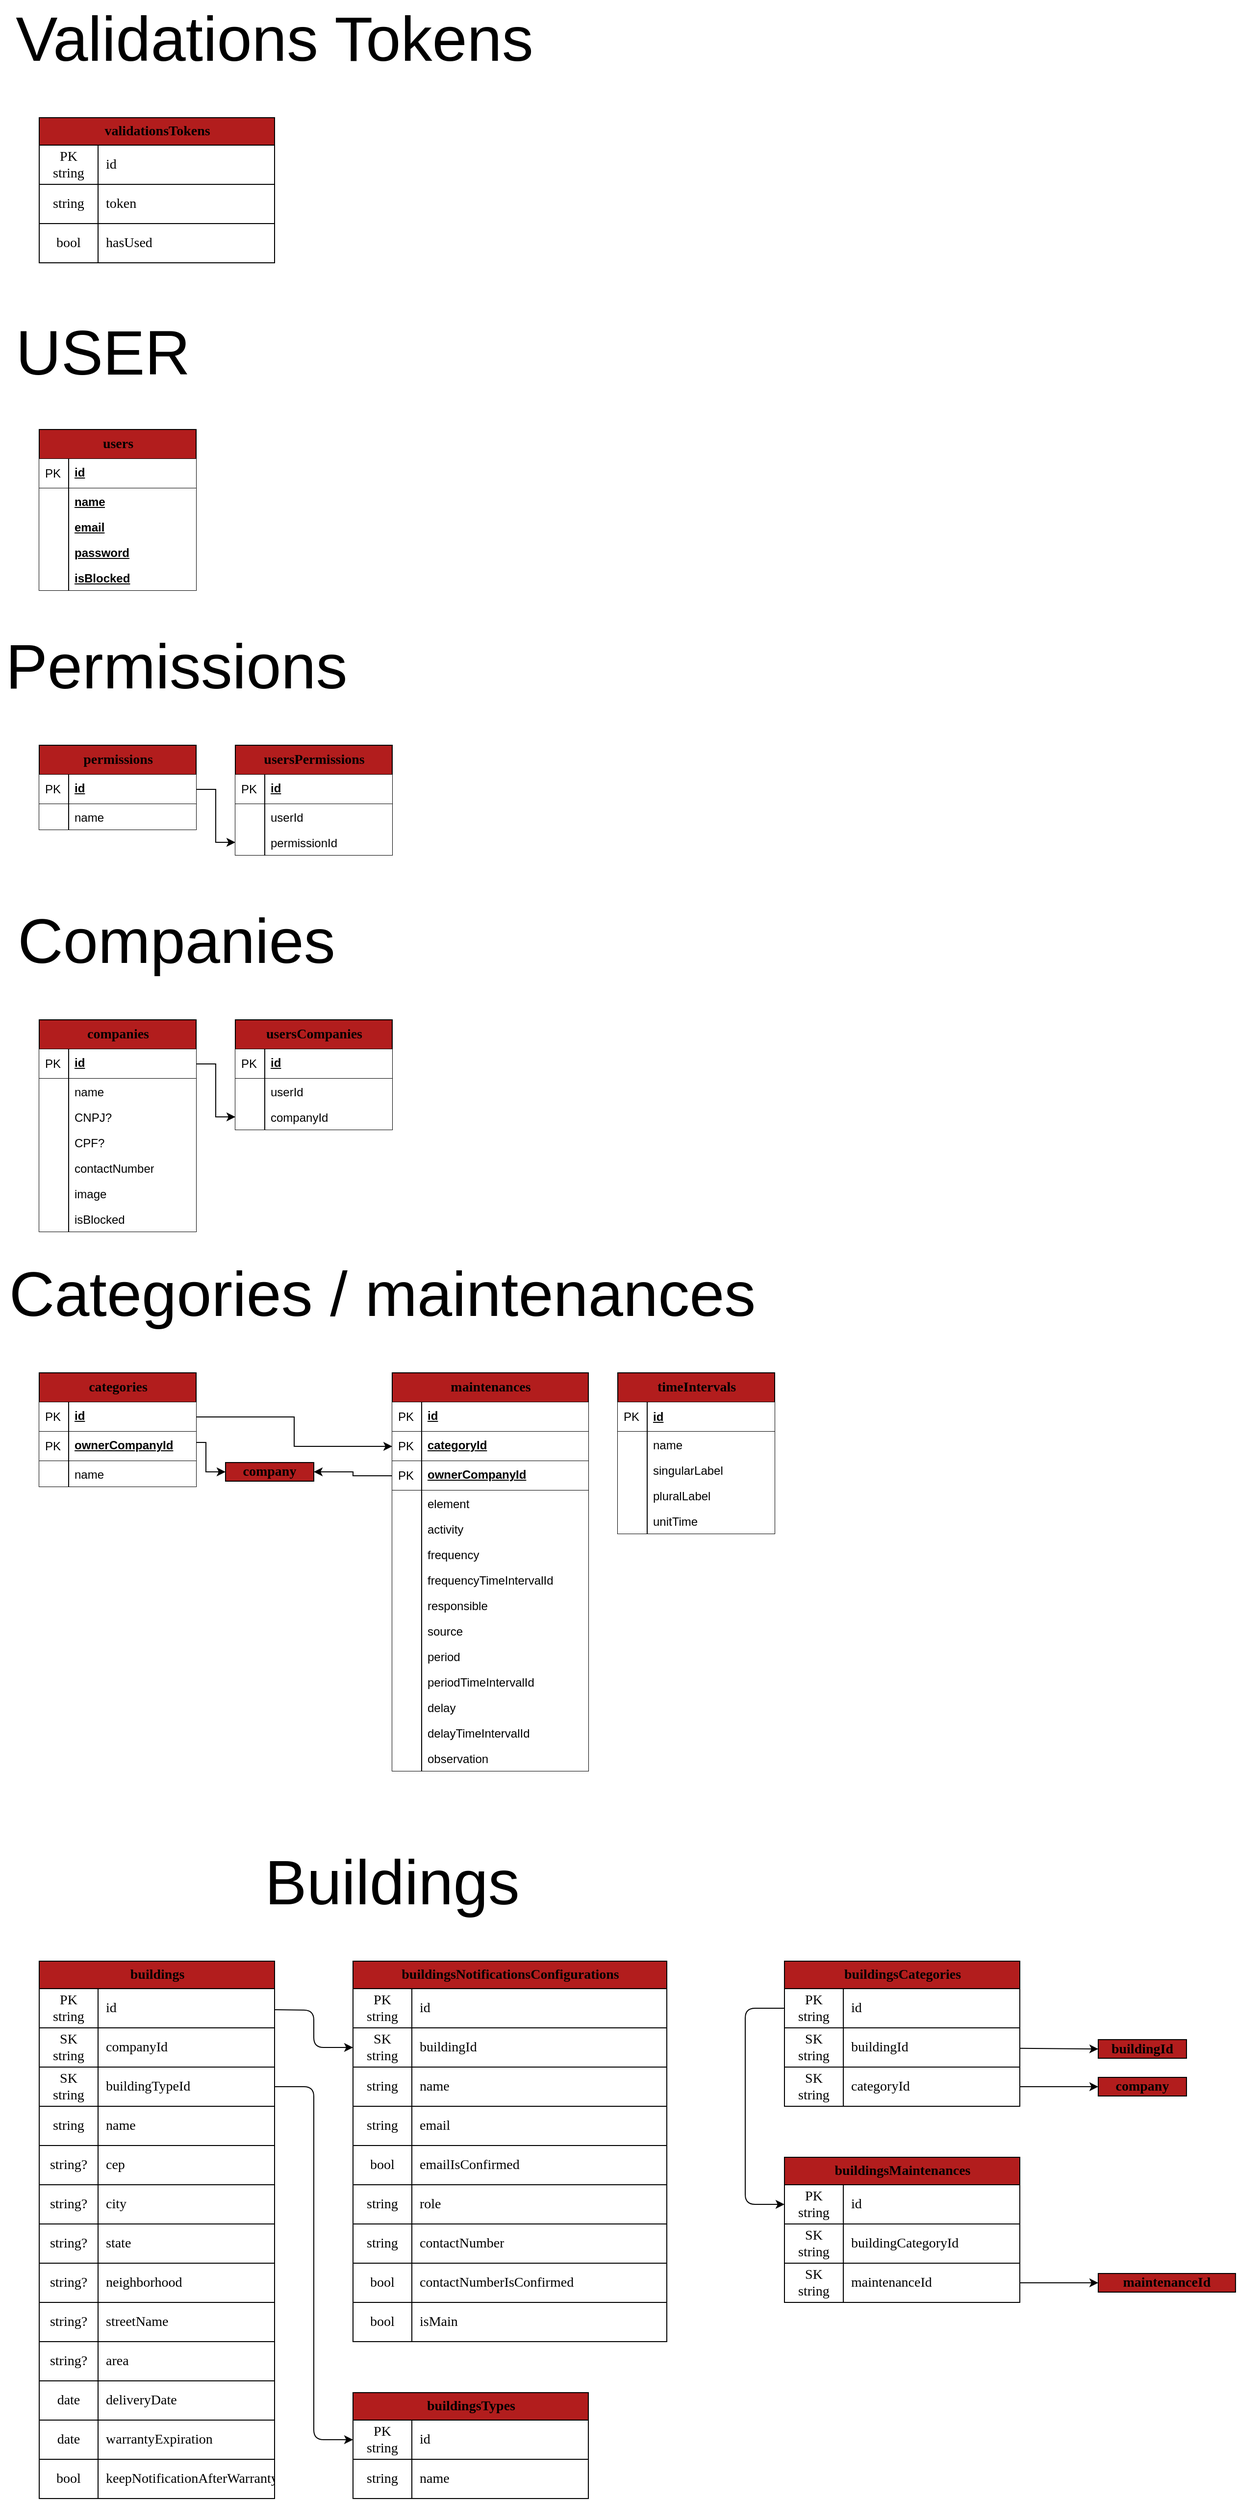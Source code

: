 <mxfile>
    <diagram name="Page-1" id="e56a1550-8fbb-45ad-956c-1786394a9013">
        <mxGraphModel dx="1195" dy="1530" grid="1" gridSize="10" guides="1" tooltips="1" connect="1" arrows="1" fold="1" page="1" pageScale="1" pageWidth="1100" pageHeight="850" background="none" math="0" shadow="0">
            <root>
                <mxCell id="0"/>
                <mxCell id="1" parent="0"/>
                <mxCell id="2e49270ec7c68f3f-19" value="companies" style="swimlane;html=1;fontStyle=1;childLayout=stackLayout;horizontal=1;startSize=30;fillColor=#B21D1D;horizontalStack=0;resizeParent=1;resizeLast=0;collapsible=1;marginBottom=0;swimlaneFillColor=#ffffff;align=center;rounded=0;shadow=0;comic=0;labelBackgroundColor=none;strokeWidth=1;fontFamily=Verdana;fontSize=14;labelBorderColor=none;sketch=0;gradientColor=none;" parent="1" vertex="1">
                    <mxGeometry x="40" y="600" width="160" height="216" as="geometry">
                        <mxRectangle x="440" y="358" width="120" height="30" as="alternateBounds"/>
                    </mxGeometry>
                </mxCell>
                <mxCell id="Q__LyanLFtKwwCQgmDUW-9" value="id" style="shape=partialRectangle;top=0;left=0;right=0;bottom=1;html=1;align=left;verticalAlign=top;fillColor=default;spacingLeft=34;spacingRight=4;whiteSpace=wrap;overflow=hidden;rotatable=0;points=[[0,0.5],[1,0.5]];portConstraint=eastwest;dropTarget=0;fontStyle=5;" parent="2e49270ec7c68f3f-19" vertex="1">
                    <mxGeometry y="30" width="160" height="30" as="geometry"/>
                </mxCell>
                <mxCell id="Q__LyanLFtKwwCQgmDUW-10" value="PK" style="shape=partialRectangle;top=0;left=0;bottom=0;html=1;fillColor=none;align=left;verticalAlign=middle;spacingLeft=4;spacingRight=4;whiteSpace=wrap;overflow=hidden;rotatable=0;points=[];portConstraint=eastwest;part=1;" parent="Q__LyanLFtKwwCQgmDUW-9" connectable="0" vertex="1">
                    <mxGeometry width="30" height="30" as="geometry"/>
                </mxCell>
                <mxCell id="CfID_M-QUfA0d33Arp2R-35" value="name" style="shape=partialRectangle;top=0;left=0;right=0;bottom=0;html=1;align=left;verticalAlign=top;fillColor=default;spacingLeft=34;spacingRight=4;whiteSpace=wrap;overflow=hidden;rotatable=0;points=[[0,0.5],[1,0.5]];portConstraint=eastwest;dropTarget=0;" parent="2e49270ec7c68f3f-19" vertex="1">
                    <mxGeometry y="60" width="160" height="26" as="geometry"/>
                </mxCell>
                <mxCell id="CfID_M-QUfA0d33Arp2R-36" value="" style="shape=partialRectangle;top=0;left=0;bottom=0;html=1;fillColor=none;align=left;verticalAlign=top;spacingLeft=4;spacingRight=4;whiteSpace=wrap;overflow=hidden;rotatable=0;points=[];portConstraint=eastwest;part=1;" parent="CfID_M-QUfA0d33Arp2R-35" connectable="0" vertex="1">
                    <mxGeometry width="30" height="26" as="geometry"/>
                </mxCell>
                <mxCell id="2e49270ec7c68f3f-22" value="CNPJ?" style="shape=partialRectangle;top=0;left=0;right=0;bottom=0;html=1;align=left;verticalAlign=top;fillColor=default;spacingLeft=34;spacingRight=4;whiteSpace=wrap;overflow=hidden;rotatable=0;points=[[0,0.5],[1,0.5]];portConstraint=eastwest;dropTarget=0;" parent="2e49270ec7c68f3f-19" vertex="1">
                    <mxGeometry y="86" width="160" height="26" as="geometry"/>
                </mxCell>
                <mxCell id="2e49270ec7c68f3f-23" value="" style="shape=partialRectangle;top=0;left=0;bottom=0;html=1;fillColor=none;align=left;verticalAlign=top;spacingLeft=4;spacingRight=4;whiteSpace=wrap;overflow=hidden;rotatable=0;points=[];portConstraint=eastwest;part=1;" parent="2e49270ec7c68f3f-22" vertex="1" connectable="0">
                    <mxGeometry width="30" height="26" as="geometry"/>
                </mxCell>
                <mxCell id="OVdWrPoWFWFDdsIGSph0-7" value="CPF?" style="shape=partialRectangle;top=0;left=0;right=0;bottom=0;html=1;align=left;verticalAlign=top;fillColor=default;spacingLeft=34;spacingRight=4;whiteSpace=wrap;overflow=hidden;rotatable=0;points=[[0,0.5],[1,0.5]];portConstraint=eastwest;dropTarget=0;" parent="2e49270ec7c68f3f-19" vertex="1">
                    <mxGeometry y="112" width="160" height="26" as="geometry"/>
                </mxCell>
                <mxCell id="OVdWrPoWFWFDdsIGSph0-8" value="" style="shape=partialRectangle;top=0;left=0;bottom=0;html=1;fillColor=none;align=left;verticalAlign=top;spacingLeft=4;spacingRight=4;whiteSpace=wrap;overflow=hidden;rotatable=0;points=[];portConstraint=eastwest;part=1;" parent="OVdWrPoWFWFDdsIGSph0-7" connectable="0" vertex="1">
                    <mxGeometry width="30" height="26" as="geometry"/>
                </mxCell>
                <mxCell id="2e49270ec7c68f3f-24" value="contactNumber" style="shape=partialRectangle;top=0;left=0;right=0;bottom=0;html=1;align=left;verticalAlign=top;fillColor=default;spacingLeft=34;spacingRight=4;whiteSpace=wrap;overflow=hidden;rotatable=0;points=[[0,0.5],[1,0.5]];portConstraint=eastwest;dropTarget=0;" parent="2e49270ec7c68f3f-19" vertex="1">
                    <mxGeometry y="138" width="160" height="26" as="geometry"/>
                </mxCell>
                <mxCell id="2e49270ec7c68f3f-25" value="" style="shape=partialRectangle;top=0;left=0;bottom=0;html=1;fillColor=none;align=left;verticalAlign=top;spacingLeft=4;spacingRight=4;whiteSpace=wrap;overflow=hidden;rotatable=0;points=[];portConstraint=eastwest;part=1;" parent="2e49270ec7c68f3f-24" vertex="1" connectable="0">
                    <mxGeometry width="30" height="26" as="geometry"/>
                </mxCell>
                <mxCell id="2e49270ec7c68f3f-26" value="image" style="shape=partialRectangle;top=0;left=0;right=0;bottom=0;html=1;align=left;verticalAlign=top;fillColor=default;spacingLeft=34;spacingRight=4;whiteSpace=wrap;overflow=hidden;rotatable=0;points=[[0,0.5],[1,0.5]];portConstraint=eastwest;dropTarget=0;" parent="2e49270ec7c68f3f-19" vertex="1">
                    <mxGeometry y="164" width="160" height="26" as="geometry"/>
                </mxCell>
                <mxCell id="2e49270ec7c68f3f-27" value="" style="shape=partialRectangle;top=0;left=0;bottom=0;html=1;fillColor=none;align=left;verticalAlign=top;spacingLeft=4;spacingRight=4;whiteSpace=wrap;overflow=hidden;rotatable=0;points=[];portConstraint=eastwest;part=1;" parent="2e49270ec7c68f3f-26" vertex="1" connectable="0">
                    <mxGeometry width="30" height="26" as="geometry"/>
                </mxCell>
                <mxCell id="Q__LyanLFtKwwCQgmDUW-5" value="isBlocked" style="shape=partialRectangle;top=0;left=0;right=0;bottom=0;html=1;align=left;verticalAlign=top;fillColor=default;spacingLeft=34;spacingRight=4;whiteSpace=wrap;overflow=hidden;rotatable=0;points=[[0,0.5],[1,0.5]];portConstraint=eastwest;dropTarget=0;" parent="2e49270ec7c68f3f-19" vertex="1">
                    <mxGeometry y="190" width="160" height="26" as="geometry"/>
                </mxCell>
                <mxCell id="Q__LyanLFtKwwCQgmDUW-6" value="" style="shape=partialRectangle;top=0;left=0;bottom=0;html=1;fillColor=none;align=left;verticalAlign=top;spacingLeft=4;spacingRight=4;whiteSpace=wrap;overflow=hidden;rotatable=0;points=[];portConstraint=eastwest;part=1;" parent="Q__LyanLFtKwwCQgmDUW-5" connectable="0" vertex="1">
                    <mxGeometry width="30" height="26" as="geometry"/>
                </mxCell>
                <mxCell id="2e49270ec7c68f3f-80" value="users" style="swimlane;html=1;fontStyle=1;childLayout=stackLayout;horizontal=1;startSize=30;fillColor=#B21D1D;horizontalStack=0;resizeParent=1;resizeLast=0;collapsible=1;marginBottom=0;swimlaneFillColor=#ffffff;align=center;rounded=0;shadow=0;comic=0;labelBackgroundColor=none;strokeWidth=1;fontFamily=Verdana;fontSize=14;labelBorderColor=none;sketch=0;gradientColor=none;" parent="1" vertex="1">
                    <mxGeometry x="40" y="-2" width="160" height="164" as="geometry"/>
                </mxCell>
                <mxCell id="2e49270ec7c68f3f-81" value="id" style="shape=partialRectangle;top=0;left=0;right=0;bottom=1;html=1;align=left;verticalAlign=top;fillColor=default;spacingLeft=34;spacingRight=4;whiteSpace=wrap;overflow=hidden;rotatable=0;points=[[0,0.5],[1,0.5]];portConstraint=eastwest;dropTarget=0;fontStyle=5;" parent="2e49270ec7c68f3f-80" vertex="1">
                    <mxGeometry y="30" width="160" height="30" as="geometry"/>
                </mxCell>
                <mxCell id="2e49270ec7c68f3f-82" value="PK" style="shape=partialRectangle;top=0;left=0;bottom=0;html=1;fillColor=none;align=left;verticalAlign=middle;spacingLeft=4;spacingRight=4;whiteSpace=wrap;overflow=hidden;rotatable=0;points=[];portConstraint=eastwest;part=1;" parent="2e49270ec7c68f3f-81" connectable="0" vertex="1">
                    <mxGeometry width="30" height="30" as="geometry"/>
                </mxCell>
                <mxCell id="CfID_M-QUfA0d33Arp2R-37" value="name" style="shape=partialRectangle;top=0;left=0;right=0;bottom=0;html=1;align=left;verticalAlign=top;fillColor=default;spacingLeft=34;spacingRight=4;whiteSpace=wrap;overflow=hidden;rotatable=0;points=[[0,0.5],[1,0.5]];portConstraint=eastwest;dropTarget=0;fontStyle=5;" parent="2e49270ec7c68f3f-80" vertex="1">
                    <mxGeometry y="60" width="160" height="26" as="geometry"/>
                </mxCell>
                <mxCell id="CfID_M-QUfA0d33Arp2R-38" value="" style="shape=partialRectangle;top=0;left=0;bottom=0;html=1;fillColor=none;align=left;verticalAlign=top;spacingLeft=4;spacingRight=4;whiteSpace=wrap;overflow=hidden;rotatable=0;points=[];portConstraint=eastwest;part=1;" parent="CfID_M-QUfA0d33Arp2R-37" connectable="0" vertex="1">
                    <mxGeometry width="30" height="26" as="geometry"/>
                </mxCell>
                <mxCell id="OVdWrPoWFWFDdsIGSph0-3" value="email" style="shape=partialRectangle;top=0;left=0;right=0;bottom=0;html=1;align=left;verticalAlign=top;fillColor=default;spacingLeft=34;spacingRight=4;whiteSpace=wrap;overflow=hidden;rotatable=0;points=[[0,0.5],[1,0.5]];portConstraint=eastwest;dropTarget=0;fontStyle=5;" parent="2e49270ec7c68f3f-80" vertex="1">
                    <mxGeometry y="86" width="160" height="26" as="geometry"/>
                </mxCell>
                <mxCell id="OVdWrPoWFWFDdsIGSph0-4" value="" style="shape=partialRectangle;top=0;left=0;bottom=0;html=1;fillColor=none;align=left;verticalAlign=top;spacingLeft=4;spacingRight=4;whiteSpace=wrap;overflow=hidden;rotatable=0;points=[];portConstraint=eastwest;part=1;" parent="OVdWrPoWFWFDdsIGSph0-3" connectable="0" vertex="1">
                    <mxGeometry width="30" height="26" as="geometry"/>
                </mxCell>
                <mxCell id="OVdWrPoWFWFDdsIGSph0-5" value="password" style="shape=partialRectangle;top=0;left=0;right=0;bottom=0;html=1;align=left;verticalAlign=top;fillColor=default;spacingLeft=34;spacingRight=4;whiteSpace=wrap;overflow=hidden;rotatable=0;points=[[0,0.5],[1,0.5]];portConstraint=eastwest;dropTarget=0;fontStyle=5;" parent="2e49270ec7c68f3f-80" vertex="1">
                    <mxGeometry y="112" width="160" height="26" as="geometry"/>
                </mxCell>
                <mxCell id="OVdWrPoWFWFDdsIGSph0-6" value="" style="shape=partialRectangle;top=0;left=0;bottom=0;html=1;fillColor=none;align=left;verticalAlign=top;spacingLeft=4;spacingRight=4;whiteSpace=wrap;overflow=hidden;rotatable=0;points=[];portConstraint=eastwest;part=1;" parent="OVdWrPoWFWFDdsIGSph0-5" connectable="0" vertex="1">
                    <mxGeometry width="30" height="26" as="geometry"/>
                </mxCell>
                <mxCell id="OVdWrPoWFWFDdsIGSph0-1" value="isBlocked" style="shape=partialRectangle;top=0;left=0;right=0;bottom=0;html=1;align=left;verticalAlign=top;fillColor=default;spacingLeft=34;spacingRight=4;whiteSpace=wrap;overflow=hidden;rotatable=0;points=[[0,0.5],[1,0.5]];portConstraint=eastwest;dropTarget=0;fontStyle=5;" parent="2e49270ec7c68f3f-80" vertex="1">
                    <mxGeometry y="138" width="160" height="26" as="geometry"/>
                </mxCell>
                <mxCell id="OVdWrPoWFWFDdsIGSph0-2" value="" style="shape=partialRectangle;top=0;left=0;bottom=0;html=1;fillColor=none;align=left;verticalAlign=top;spacingLeft=4;spacingRight=4;whiteSpace=wrap;overflow=hidden;rotatable=0;points=[];portConstraint=eastwest;part=1;" parent="OVdWrPoWFWFDdsIGSph0-1" connectable="0" vertex="1">
                    <mxGeometry width="30" height="26" as="geometry"/>
                </mxCell>
                <mxCell id="OVdWrPoWFWFDdsIGSph0-9" value="usersCompanies" style="swimlane;html=1;fontStyle=1;childLayout=stackLayout;horizontal=1;startSize=30;fillColor=#B21D1D;horizontalStack=0;resizeParent=1;resizeLast=0;collapsible=1;marginBottom=0;swimlaneFillColor=#ffffff;align=center;rounded=0;shadow=0;comic=0;labelBackgroundColor=none;strokeWidth=1;fontFamily=Verdana;fontSize=14;labelBorderColor=none;sketch=0;gradientColor=none;" parent="1" vertex="1">
                    <mxGeometry x="240" y="600" width="160" height="112" as="geometry"/>
                </mxCell>
                <mxCell id="OVdWrPoWFWFDdsIGSph0-10" value="id" style="shape=partialRectangle;top=0;left=0;right=0;bottom=1;html=1;align=left;verticalAlign=top;fillColor=default;spacingLeft=34;spacingRight=4;whiteSpace=wrap;overflow=hidden;rotatable=0;points=[[0,0.5],[1,0.5]];portConstraint=eastwest;dropTarget=0;fontStyle=5;" parent="OVdWrPoWFWFDdsIGSph0-9" vertex="1">
                    <mxGeometry y="30" width="160" height="30" as="geometry"/>
                </mxCell>
                <mxCell id="OVdWrPoWFWFDdsIGSph0-11" value="PK" style="shape=partialRectangle;top=0;left=0;bottom=0;html=1;fillColor=none;align=left;verticalAlign=middle;spacingLeft=4;spacingRight=4;whiteSpace=wrap;overflow=hidden;rotatable=0;points=[];portConstraint=eastwest;part=1;" parent="OVdWrPoWFWFDdsIGSph0-10" connectable="0" vertex="1">
                    <mxGeometry width="30" height="30" as="geometry"/>
                </mxCell>
                <mxCell id="OVdWrPoWFWFDdsIGSph0-12" value="userId" style="shape=partialRectangle;top=0;left=0;right=0;bottom=0;html=1;align=left;verticalAlign=top;fillColor=default;spacingLeft=34;spacingRight=4;whiteSpace=wrap;overflow=hidden;rotatable=0;points=[[0,0.5],[1,0.5]];portConstraint=eastwest;dropTarget=0;" parent="OVdWrPoWFWFDdsIGSph0-9" vertex="1">
                    <mxGeometry y="60" width="160" height="26" as="geometry"/>
                </mxCell>
                <mxCell id="OVdWrPoWFWFDdsIGSph0-13" value="" style="shape=partialRectangle;top=0;left=0;bottom=0;html=1;fillColor=none;align=left;verticalAlign=top;spacingLeft=4;spacingRight=4;whiteSpace=wrap;overflow=hidden;rotatable=0;points=[];portConstraint=eastwest;part=1;" parent="OVdWrPoWFWFDdsIGSph0-12" connectable="0" vertex="1">
                    <mxGeometry width="30" height="26" as="geometry"/>
                </mxCell>
                <mxCell id="OVdWrPoWFWFDdsIGSph0-14" value="companyId" style="shape=partialRectangle;top=0;left=0;right=0;bottom=0;html=1;align=left;verticalAlign=top;fillColor=default;spacingLeft=34;spacingRight=4;whiteSpace=wrap;overflow=hidden;rotatable=0;points=[[0,0.5],[1,0.5]];portConstraint=eastwest;dropTarget=0;" parent="OVdWrPoWFWFDdsIGSph0-9" vertex="1">
                    <mxGeometry y="86" width="160" height="26" as="geometry"/>
                </mxCell>
                <mxCell id="OVdWrPoWFWFDdsIGSph0-15" value="" style="shape=partialRectangle;top=0;left=0;bottom=0;html=1;fillColor=none;align=left;verticalAlign=top;spacingLeft=4;spacingRight=4;whiteSpace=wrap;overflow=hidden;rotatable=0;points=[];portConstraint=eastwest;part=1;" parent="OVdWrPoWFWFDdsIGSph0-14" connectable="0" vertex="1">
                    <mxGeometry width="30" height="26" as="geometry"/>
                </mxCell>
                <mxCell id="HO5b-rbJ3u1pS_GyWszv-1" value="permissions" style="swimlane;html=1;fontStyle=1;childLayout=stackLayout;horizontal=1;startSize=30;fillColor=#B21D1D;horizontalStack=0;resizeParent=1;resizeLast=0;collapsible=1;marginBottom=0;swimlaneFillColor=#ffffff;align=center;rounded=0;shadow=0;comic=0;labelBackgroundColor=none;strokeWidth=1;fontFamily=Verdana;fontSize=14;labelBorderColor=none;sketch=0;gradientColor=none;" parent="1" vertex="1">
                    <mxGeometry x="40" y="320" width="160" height="86" as="geometry"/>
                </mxCell>
                <mxCell id="HO5b-rbJ3u1pS_GyWszv-2" value="id" style="shape=partialRectangle;top=0;left=0;right=0;bottom=1;html=1;align=left;verticalAlign=top;fillColor=default;spacingLeft=34;spacingRight=4;whiteSpace=wrap;overflow=hidden;rotatable=0;points=[[0,0.5],[1,0.5]];portConstraint=eastwest;dropTarget=0;fontStyle=5;" parent="HO5b-rbJ3u1pS_GyWszv-1" vertex="1">
                    <mxGeometry y="30" width="160" height="30" as="geometry"/>
                </mxCell>
                <mxCell id="HO5b-rbJ3u1pS_GyWszv-3" value="PK" style="shape=partialRectangle;top=0;left=0;bottom=0;html=1;fillColor=none;align=left;verticalAlign=middle;spacingLeft=4;spacingRight=4;whiteSpace=wrap;overflow=hidden;rotatable=0;points=[];portConstraint=eastwest;part=1;" parent="HO5b-rbJ3u1pS_GyWszv-2" connectable="0" vertex="1">
                    <mxGeometry width="30" height="30" as="geometry"/>
                </mxCell>
                <mxCell id="HO5b-rbJ3u1pS_GyWszv-4" value="name" style="shape=partialRectangle;top=0;left=0;right=0;bottom=0;html=1;align=left;verticalAlign=top;fillColor=default;spacingLeft=34;spacingRight=4;whiteSpace=wrap;overflow=hidden;rotatable=0;points=[[0,0.5],[1,0.5]];portConstraint=eastwest;dropTarget=0;" parent="HO5b-rbJ3u1pS_GyWszv-1" vertex="1">
                    <mxGeometry y="60" width="160" height="26" as="geometry"/>
                </mxCell>
                <mxCell id="HO5b-rbJ3u1pS_GyWszv-5" value="" style="shape=partialRectangle;top=0;left=0;bottom=0;html=1;fillColor=none;align=left;verticalAlign=top;spacingLeft=4;spacingRight=4;whiteSpace=wrap;overflow=hidden;rotatable=0;points=[];portConstraint=eastwest;part=1;" parent="HO5b-rbJ3u1pS_GyWszv-4" connectable="0" vertex="1">
                    <mxGeometry width="30" height="26" as="geometry"/>
                </mxCell>
                <mxCell id="HO5b-rbJ3u1pS_GyWszv-8" value="usersPermissions" style="swimlane;html=1;fontStyle=1;childLayout=stackLayout;horizontal=1;startSize=30;fillColor=#B21D1D;horizontalStack=0;resizeParent=1;resizeLast=0;collapsible=1;marginBottom=0;swimlaneFillColor=#ffffff;align=center;rounded=0;shadow=0;comic=0;labelBackgroundColor=none;strokeWidth=1;fontFamily=Verdana;fontSize=14;labelBorderColor=none;sketch=0;gradientColor=none;" parent="1" vertex="1">
                    <mxGeometry x="240" y="320" width="160" height="112" as="geometry"/>
                </mxCell>
                <mxCell id="HO5b-rbJ3u1pS_GyWszv-9" value="id" style="shape=partialRectangle;top=0;left=0;right=0;bottom=1;html=1;align=left;verticalAlign=top;fillColor=default;spacingLeft=34;spacingRight=4;whiteSpace=wrap;overflow=hidden;rotatable=0;points=[[0,0.5],[1,0.5]];portConstraint=eastwest;dropTarget=0;fontStyle=5;" parent="HO5b-rbJ3u1pS_GyWszv-8" vertex="1">
                    <mxGeometry y="30" width="160" height="30" as="geometry"/>
                </mxCell>
                <mxCell id="HO5b-rbJ3u1pS_GyWszv-10" value="PK" style="shape=partialRectangle;top=0;left=0;bottom=0;html=1;fillColor=none;align=left;verticalAlign=middle;spacingLeft=4;spacingRight=4;whiteSpace=wrap;overflow=hidden;rotatable=0;points=[];portConstraint=eastwest;part=1;" parent="HO5b-rbJ3u1pS_GyWszv-9" connectable="0" vertex="1">
                    <mxGeometry width="30" height="30" as="geometry"/>
                </mxCell>
                <mxCell id="HO5b-rbJ3u1pS_GyWszv-11" value="userId" style="shape=partialRectangle;top=0;left=0;right=0;bottom=0;html=1;align=left;verticalAlign=top;fillColor=default;spacingLeft=34;spacingRight=4;whiteSpace=wrap;overflow=hidden;rotatable=0;points=[[0,0.5],[1,0.5]];portConstraint=eastwest;dropTarget=0;" parent="HO5b-rbJ3u1pS_GyWszv-8" vertex="1">
                    <mxGeometry y="60" width="160" height="26" as="geometry"/>
                </mxCell>
                <mxCell id="HO5b-rbJ3u1pS_GyWszv-12" value="" style="shape=partialRectangle;top=0;left=0;bottom=0;html=1;fillColor=none;align=left;verticalAlign=top;spacingLeft=4;spacingRight=4;whiteSpace=wrap;overflow=hidden;rotatable=0;points=[];portConstraint=eastwest;part=1;" parent="HO5b-rbJ3u1pS_GyWszv-11" connectable="0" vertex="1">
                    <mxGeometry width="30" height="26" as="geometry"/>
                </mxCell>
                <mxCell id="HO5b-rbJ3u1pS_GyWszv-13" value="permissionId" style="shape=partialRectangle;top=0;left=0;right=0;bottom=0;html=1;align=left;verticalAlign=top;fillColor=default;spacingLeft=34;spacingRight=4;whiteSpace=wrap;overflow=hidden;rotatable=0;points=[[0,0.5],[1,0.5]];portConstraint=eastwest;dropTarget=0;" parent="HO5b-rbJ3u1pS_GyWszv-8" vertex="1">
                    <mxGeometry y="86" width="160" height="26" as="geometry"/>
                </mxCell>
                <mxCell id="HO5b-rbJ3u1pS_GyWszv-14" value="" style="shape=partialRectangle;top=0;left=0;bottom=0;html=1;fillColor=none;align=left;verticalAlign=top;spacingLeft=4;spacingRight=4;whiteSpace=wrap;overflow=hidden;rotatable=0;points=[];portConstraint=eastwest;part=1;" parent="HO5b-rbJ3u1pS_GyWszv-13" connectable="0" vertex="1">
                    <mxGeometry width="30" height="26" as="geometry"/>
                </mxCell>
                <mxCell id="FcelLob9Jkw6C_Euu0O_-1" value="categories" style="swimlane;html=1;fontStyle=1;childLayout=stackLayout;horizontal=1;startSize=30;fillColor=#B21D1D;horizontalStack=0;resizeParent=1;resizeLast=0;collapsible=1;marginBottom=0;swimlaneFillColor=#ffffff;align=center;rounded=0;shadow=0;comic=0;labelBackgroundColor=none;strokeWidth=1;fontFamily=Verdana;fontSize=14;labelBorderColor=none;sketch=0;gradientColor=none;" parent="1" vertex="1">
                    <mxGeometry x="40" y="960" width="160" height="116" as="geometry">
                        <mxRectangle x="440" y="358" width="120" height="30" as="alternateBounds"/>
                    </mxGeometry>
                </mxCell>
                <mxCell id="FcelLob9Jkw6C_Euu0O_-2" value="id" style="shape=partialRectangle;top=0;left=0;right=0;bottom=1;html=1;align=left;verticalAlign=top;fillColor=default;spacingLeft=34;spacingRight=4;whiteSpace=wrap;overflow=hidden;rotatable=0;points=[[0,0.5],[1,0.5]];portConstraint=eastwest;dropTarget=0;fontStyle=5;" parent="FcelLob9Jkw6C_Euu0O_-1" vertex="1">
                    <mxGeometry y="30" width="160" height="30" as="geometry"/>
                </mxCell>
                <mxCell id="FcelLob9Jkw6C_Euu0O_-3" value="PK" style="shape=partialRectangle;top=0;left=0;bottom=0;html=1;fillColor=none;align=left;verticalAlign=middle;spacingLeft=4;spacingRight=4;whiteSpace=wrap;overflow=hidden;rotatable=0;points=[];portConstraint=eastwest;part=1;" parent="FcelLob9Jkw6C_Euu0O_-2" connectable="0" vertex="1">
                    <mxGeometry width="30" height="30" as="geometry"/>
                </mxCell>
                <mxCell id="NnsjHDxW_eZ4Jx-rM7HL-1" value="ownerCompanyId" style="shape=partialRectangle;top=0;left=0;right=0;bottom=1;html=1;align=left;verticalAlign=top;fillColor=default;spacingLeft=34;spacingRight=4;whiteSpace=wrap;overflow=hidden;rotatable=0;points=[[0,0.5],[1,0.5]];portConstraint=eastwest;dropTarget=0;fontStyle=5;" parent="FcelLob9Jkw6C_Euu0O_-1" vertex="1">
                    <mxGeometry y="60" width="160" height="30" as="geometry"/>
                </mxCell>
                <mxCell id="NnsjHDxW_eZ4Jx-rM7HL-2" value="PK" style="shape=partialRectangle;top=0;left=0;bottom=0;html=1;fillColor=none;align=left;verticalAlign=middle;spacingLeft=4;spacingRight=4;whiteSpace=wrap;overflow=hidden;rotatable=0;points=[];portConstraint=eastwest;part=1;" parent="NnsjHDxW_eZ4Jx-rM7HL-1" connectable="0" vertex="1">
                    <mxGeometry width="30" height="30" as="geometry"/>
                </mxCell>
                <mxCell id="FcelLob9Jkw6C_Euu0O_-4" value="name" style="shape=partialRectangle;top=0;left=0;right=0;bottom=0;html=1;align=left;verticalAlign=top;fillColor=default;spacingLeft=34;spacingRight=4;whiteSpace=wrap;overflow=hidden;rotatable=0;points=[[0,0.5],[1,0.5]];portConstraint=eastwest;dropTarget=0;" parent="FcelLob9Jkw6C_Euu0O_-1" vertex="1">
                    <mxGeometry y="90" width="160" height="26" as="geometry"/>
                </mxCell>
                <mxCell id="FcelLob9Jkw6C_Euu0O_-5" value="" style="shape=partialRectangle;top=0;left=0;bottom=0;html=1;fillColor=none;align=left;verticalAlign=top;spacingLeft=4;spacingRight=4;whiteSpace=wrap;overflow=hidden;rotatable=0;points=[];portConstraint=eastwest;part=1;" parent="FcelLob9Jkw6C_Euu0O_-4" connectable="0" vertex="1">
                    <mxGeometry width="30" height="26" as="geometry"/>
                </mxCell>
                <mxCell id="FcelLob9Jkw6C_Euu0O_-16" value="maintenances" style="swimlane;html=1;fontStyle=1;childLayout=stackLayout;horizontal=1;startSize=30;fillColor=#B21D1D;horizontalStack=0;resizeParent=1;resizeLast=0;collapsible=1;marginBottom=0;swimlaneFillColor=#ffffff;align=center;rounded=0;shadow=0;comic=0;labelBackgroundColor=none;strokeWidth=1;fontFamily=Verdana;fontSize=14;labelBorderColor=none;sketch=0;gradientColor=none;" parent="1" vertex="1">
                    <mxGeometry x="400" y="960" width="200" height="406" as="geometry">
                        <mxRectangle x="440" y="358" width="120" height="30" as="alternateBounds"/>
                    </mxGeometry>
                </mxCell>
                <mxCell id="FcelLob9Jkw6C_Euu0O_-17" value="id" style="shape=partialRectangle;top=0;left=0;right=0;bottom=1;html=1;align=left;verticalAlign=top;fillColor=default;spacingLeft=34;spacingRight=4;whiteSpace=wrap;overflow=hidden;rotatable=0;points=[[0,0.5],[1,0.5]];portConstraint=eastwest;dropTarget=0;fontStyle=5;" parent="FcelLob9Jkw6C_Euu0O_-16" vertex="1">
                    <mxGeometry y="30" width="200" height="30" as="geometry"/>
                </mxCell>
                <mxCell id="FcelLob9Jkw6C_Euu0O_-18" value="PK" style="shape=partialRectangle;top=0;left=0;bottom=0;html=1;fillColor=none;align=left;verticalAlign=middle;spacingLeft=4;spacingRight=4;whiteSpace=wrap;overflow=hidden;rotatable=0;points=[];portConstraint=eastwest;part=1;" parent="FcelLob9Jkw6C_Euu0O_-17" connectable="0" vertex="1">
                    <mxGeometry width="30" height="30" as="geometry"/>
                </mxCell>
                <mxCell id="f9DGjgpMhJVJxJ-70Zpv-77" value="categoryId" style="shape=partialRectangle;top=0;left=0;right=0;bottom=1;html=1;align=left;verticalAlign=top;fillColor=default;spacingLeft=34;spacingRight=4;whiteSpace=wrap;overflow=hidden;rotatable=0;points=[[0,0.5],[1,0.5]];portConstraint=eastwest;dropTarget=0;fontStyle=5;" parent="FcelLob9Jkw6C_Euu0O_-16" vertex="1">
                    <mxGeometry y="60" width="200" height="30" as="geometry"/>
                </mxCell>
                <mxCell id="f9DGjgpMhJVJxJ-70Zpv-78" value="PK" style="shape=partialRectangle;top=0;left=0;bottom=0;html=1;fillColor=none;align=left;verticalAlign=middle;spacingLeft=4;spacingRight=4;whiteSpace=wrap;overflow=hidden;rotatable=0;points=[];portConstraint=eastwest;part=1;" parent="f9DGjgpMhJVJxJ-70Zpv-77" connectable="0" vertex="1">
                    <mxGeometry width="30" height="30" as="geometry"/>
                </mxCell>
                <mxCell id="NnsjHDxW_eZ4Jx-rM7HL-3" value="ownerCompanyId" style="shape=partialRectangle;top=0;left=0;right=0;bottom=1;html=1;align=left;verticalAlign=top;fillColor=default;spacingLeft=34;spacingRight=4;whiteSpace=wrap;overflow=hidden;rotatable=0;points=[[0,0.5],[1,0.5]];portConstraint=eastwest;dropTarget=0;fontStyle=5;" parent="FcelLob9Jkw6C_Euu0O_-16" vertex="1">
                    <mxGeometry y="90" width="200" height="30" as="geometry"/>
                </mxCell>
                <mxCell id="NnsjHDxW_eZ4Jx-rM7HL-4" value="PK" style="shape=partialRectangle;top=0;left=0;bottom=0;html=1;fillColor=none;align=left;verticalAlign=middle;spacingLeft=4;spacingRight=4;whiteSpace=wrap;overflow=hidden;rotatable=0;points=[];portConstraint=eastwest;part=1;" parent="NnsjHDxW_eZ4Jx-rM7HL-3" connectable="0" vertex="1">
                    <mxGeometry width="30" height="30" as="geometry"/>
                </mxCell>
                <mxCell id="ZH8ERl03S5pE812jd0z5-7" value="element" style="shape=partialRectangle;top=0;left=0;right=0;bottom=0;html=1;align=left;verticalAlign=top;fillColor=default;spacingLeft=34;spacingRight=4;whiteSpace=wrap;overflow=hidden;rotatable=0;points=[[0,0.5],[1,0.5]];portConstraint=eastwest;dropTarget=0;" parent="FcelLob9Jkw6C_Euu0O_-16" vertex="1">
                    <mxGeometry y="120" width="200" height="26" as="geometry"/>
                </mxCell>
                <mxCell id="ZH8ERl03S5pE812jd0z5-8" value="" style="shape=partialRectangle;top=0;left=0;bottom=0;html=1;fillColor=none;align=left;verticalAlign=top;spacingLeft=4;spacingRight=4;whiteSpace=wrap;overflow=hidden;rotatable=0;points=[];portConstraint=eastwest;part=1;" parent="ZH8ERl03S5pE812jd0z5-7" connectable="0" vertex="1">
                    <mxGeometry width="30" height="26" as="geometry"/>
                </mxCell>
                <mxCell id="ZH8ERl03S5pE812jd0z5-19" value="activity" style="shape=partialRectangle;top=0;left=0;right=0;bottom=0;html=1;align=left;verticalAlign=top;fillColor=default;spacingLeft=34;spacingRight=4;whiteSpace=wrap;overflow=hidden;rotatable=0;points=[[0,0.5],[1,0.5]];portConstraint=eastwest;dropTarget=0;" parent="FcelLob9Jkw6C_Euu0O_-16" vertex="1">
                    <mxGeometry y="146" width="200" height="26" as="geometry"/>
                </mxCell>
                <mxCell id="ZH8ERl03S5pE812jd0z5-20" value="" style="shape=partialRectangle;top=0;left=0;bottom=0;html=1;fillColor=none;align=left;verticalAlign=top;spacingLeft=4;spacingRight=4;whiteSpace=wrap;overflow=hidden;rotatable=0;points=[];portConstraint=eastwest;part=1;" parent="ZH8ERl03S5pE812jd0z5-19" connectable="0" vertex="1">
                    <mxGeometry width="30" height="26" as="geometry"/>
                </mxCell>
                <mxCell id="ZH8ERl03S5pE812jd0z5-23" value="frequency" style="shape=partialRectangle;top=0;left=0;right=0;bottom=0;html=1;align=left;verticalAlign=top;fillColor=default;spacingLeft=34;spacingRight=4;whiteSpace=wrap;overflow=hidden;rotatable=0;points=[[0,0.5],[1,0.5]];portConstraint=eastwest;dropTarget=0;" parent="FcelLob9Jkw6C_Euu0O_-16" vertex="1">
                    <mxGeometry y="172" width="200" height="26" as="geometry"/>
                </mxCell>
                <mxCell id="ZH8ERl03S5pE812jd0z5-24" value="" style="shape=partialRectangle;top=0;left=0;bottom=0;html=1;fillColor=none;align=left;verticalAlign=top;spacingLeft=4;spacingRight=4;whiteSpace=wrap;overflow=hidden;rotatable=0;points=[];portConstraint=eastwest;part=1;" parent="ZH8ERl03S5pE812jd0z5-23" connectable="0" vertex="1">
                    <mxGeometry width="30" height="26" as="geometry"/>
                </mxCell>
                <mxCell id="ZH8ERl03S5pE812jd0z5-27" value="frequencyTimeIntervalId" style="shape=partialRectangle;top=0;left=0;right=0;bottom=0;html=1;align=left;verticalAlign=top;fillColor=default;spacingLeft=34;spacingRight=4;whiteSpace=wrap;overflow=hidden;rotatable=0;points=[[0,0.5],[1,0.5]];portConstraint=eastwest;dropTarget=0;" parent="FcelLob9Jkw6C_Euu0O_-16" vertex="1">
                    <mxGeometry y="198" width="200" height="26" as="geometry"/>
                </mxCell>
                <mxCell id="ZH8ERl03S5pE812jd0z5-28" value="" style="shape=partialRectangle;top=0;left=0;bottom=0;html=1;fillColor=none;align=left;verticalAlign=top;spacingLeft=4;spacingRight=4;whiteSpace=wrap;overflow=hidden;rotatable=0;points=[];portConstraint=eastwest;part=1;" parent="ZH8ERl03S5pE812jd0z5-27" connectable="0" vertex="1">
                    <mxGeometry width="30" height="26" as="geometry"/>
                </mxCell>
                <mxCell id="ZH8ERl03S5pE812jd0z5-25" value="responsible" style="shape=partialRectangle;top=0;left=0;right=0;bottom=0;html=1;align=left;verticalAlign=top;fillColor=default;spacingLeft=34;spacingRight=4;whiteSpace=wrap;overflow=hidden;rotatable=0;points=[[0,0.5],[1,0.5]];portConstraint=eastwest;dropTarget=0;" parent="FcelLob9Jkw6C_Euu0O_-16" vertex="1">
                    <mxGeometry y="224" width="200" height="26" as="geometry"/>
                </mxCell>
                <mxCell id="ZH8ERl03S5pE812jd0z5-26" value="" style="shape=partialRectangle;top=0;left=0;bottom=0;html=1;fillColor=none;align=left;verticalAlign=top;spacingLeft=4;spacingRight=4;whiteSpace=wrap;overflow=hidden;rotatable=0;points=[];portConstraint=eastwest;part=1;" parent="ZH8ERl03S5pE812jd0z5-25" connectable="0" vertex="1">
                    <mxGeometry width="30" height="26" as="geometry"/>
                </mxCell>
                <mxCell id="ZH8ERl03S5pE812jd0z5-21" value="source" style="shape=partialRectangle;top=0;left=0;right=0;bottom=0;html=1;align=left;verticalAlign=top;fillColor=default;spacingLeft=34;spacingRight=4;whiteSpace=wrap;overflow=hidden;rotatable=0;points=[[0,0.5],[1,0.5]];portConstraint=eastwest;dropTarget=0;" parent="FcelLob9Jkw6C_Euu0O_-16" vertex="1">
                    <mxGeometry y="250" width="200" height="26" as="geometry"/>
                </mxCell>
                <mxCell id="ZH8ERl03S5pE812jd0z5-22" value="" style="shape=partialRectangle;top=0;left=0;bottom=0;html=1;fillColor=none;align=left;verticalAlign=top;spacingLeft=4;spacingRight=4;whiteSpace=wrap;overflow=hidden;rotatable=0;points=[];portConstraint=eastwest;part=1;" parent="ZH8ERl03S5pE812jd0z5-21" connectable="0" vertex="1">
                    <mxGeometry width="30" height="26" as="geometry"/>
                </mxCell>
                <mxCell id="ZH8ERl03S5pE812jd0z5-17" value="period" style="shape=partialRectangle;top=0;left=0;right=0;bottom=0;html=1;align=left;verticalAlign=top;fillColor=default;spacingLeft=34;spacingRight=4;whiteSpace=wrap;overflow=hidden;rotatable=0;points=[[0,0.5],[1,0.5]];portConstraint=eastwest;dropTarget=0;" parent="FcelLob9Jkw6C_Euu0O_-16" vertex="1">
                    <mxGeometry y="276" width="200" height="26" as="geometry"/>
                </mxCell>
                <mxCell id="ZH8ERl03S5pE812jd0z5-18" value="" style="shape=partialRectangle;top=0;left=0;bottom=0;html=1;fillColor=none;align=left;verticalAlign=top;spacingLeft=4;spacingRight=4;whiteSpace=wrap;overflow=hidden;rotatable=0;points=[];portConstraint=eastwest;part=1;" parent="ZH8ERl03S5pE812jd0z5-17" connectable="0" vertex="1">
                    <mxGeometry width="30" height="26" as="geometry"/>
                </mxCell>
                <mxCell id="ZH8ERl03S5pE812jd0z5-15" value="periodTimeIntervalId" style="shape=partialRectangle;top=0;left=0;right=0;bottom=0;html=1;align=left;verticalAlign=top;fillColor=default;spacingLeft=34;spacingRight=4;whiteSpace=wrap;overflow=hidden;rotatable=0;points=[[0,0.5],[1,0.5]];portConstraint=eastwest;dropTarget=0;" parent="FcelLob9Jkw6C_Euu0O_-16" vertex="1">
                    <mxGeometry y="302" width="200" height="26" as="geometry"/>
                </mxCell>
                <mxCell id="ZH8ERl03S5pE812jd0z5-16" value="" style="shape=partialRectangle;top=0;left=0;bottom=0;html=1;fillColor=none;align=left;verticalAlign=top;spacingLeft=4;spacingRight=4;whiteSpace=wrap;overflow=hidden;rotatable=0;points=[];portConstraint=eastwest;part=1;" parent="ZH8ERl03S5pE812jd0z5-15" connectable="0" vertex="1">
                    <mxGeometry width="30" height="26" as="geometry"/>
                </mxCell>
                <mxCell id="ZH8ERl03S5pE812jd0z5-13" value="delay" style="shape=partialRectangle;top=0;left=0;right=0;bottom=0;html=1;align=left;verticalAlign=top;fillColor=default;spacingLeft=34;spacingRight=4;whiteSpace=wrap;overflow=hidden;rotatable=0;points=[[0,0.5],[1,0.5]];portConstraint=eastwest;dropTarget=0;" parent="FcelLob9Jkw6C_Euu0O_-16" vertex="1">
                    <mxGeometry y="328" width="200" height="26" as="geometry"/>
                </mxCell>
                <mxCell id="ZH8ERl03S5pE812jd0z5-14" value="" style="shape=partialRectangle;top=0;left=0;bottom=0;html=1;fillColor=none;align=left;verticalAlign=top;spacingLeft=4;spacingRight=4;whiteSpace=wrap;overflow=hidden;rotatable=0;points=[];portConstraint=eastwest;part=1;" parent="ZH8ERl03S5pE812jd0z5-13" connectable="0" vertex="1">
                    <mxGeometry width="30" height="26" as="geometry"/>
                </mxCell>
                <mxCell id="ZH8ERl03S5pE812jd0z5-11" value="delayTimeIntervalId" style="shape=partialRectangle;top=0;left=0;right=0;bottom=0;html=1;align=left;verticalAlign=top;fillColor=default;spacingLeft=34;spacingRight=4;whiteSpace=wrap;overflow=hidden;rotatable=0;points=[[0,0.5],[1,0.5]];portConstraint=eastwest;dropTarget=0;" parent="FcelLob9Jkw6C_Euu0O_-16" vertex="1">
                    <mxGeometry y="354" width="200" height="26" as="geometry"/>
                </mxCell>
                <mxCell id="ZH8ERl03S5pE812jd0z5-12" value="" style="shape=partialRectangle;top=0;left=0;bottom=0;html=1;fillColor=none;align=left;verticalAlign=top;spacingLeft=4;spacingRight=4;whiteSpace=wrap;overflow=hidden;rotatable=0;points=[];portConstraint=eastwest;part=1;" parent="ZH8ERl03S5pE812jd0z5-11" connectable="0" vertex="1">
                    <mxGeometry width="30" height="26" as="geometry"/>
                </mxCell>
                <mxCell id="ZH8ERl03S5pE812jd0z5-9" value="observation" style="shape=partialRectangle;top=0;left=0;right=0;bottom=0;html=1;align=left;verticalAlign=top;fillColor=default;spacingLeft=34;spacingRight=4;whiteSpace=wrap;overflow=hidden;rotatable=0;points=[[0,0.5],[1,0.5]];portConstraint=eastwest;dropTarget=0;" parent="FcelLob9Jkw6C_Euu0O_-16" vertex="1">
                    <mxGeometry y="380" width="200" height="26" as="geometry"/>
                </mxCell>
                <mxCell id="ZH8ERl03S5pE812jd0z5-10" value="" style="shape=partialRectangle;top=0;left=0;bottom=0;html=1;fillColor=none;align=left;verticalAlign=top;spacingLeft=4;spacingRight=4;whiteSpace=wrap;overflow=hidden;rotatable=0;points=[];portConstraint=eastwest;part=1;" parent="ZH8ERl03S5pE812jd0z5-9" connectable="0" vertex="1">
                    <mxGeometry width="30" height="26" as="geometry"/>
                </mxCell>
                <mxCell id="f9DGjgpMhJVJxJ-70Zpv-1" value="&lt;font style=&quot;font-size: 64px;&quot;&gt;USER&lt;/font&gt;" style="text;html=1;strokeColor=none;fillColor=none;align=center;verticalAlign=middle;whiteSpace=wrap;rounded=0;" parent="1" vertex="1">
                    <mxGeometry y="-120" width="210" height="80" as="geometry"/>
                </mxCell>
                <mxCell id="f9DGjgpMhJVJxJ-70Zpv-2" value="&lt;font style=&quot;font-size: 64px;&quot;&gt;Permissions&lt;/font&gt;" style="text;html=1;strokeColor=none;fillColor=none;align=center;verticalAlign=middle;whiteSpace=wrap;rounded=0;" parent="1" vertex="1">
                    <mxGeometry y="200" width="360" height="80" as="geometry"/>
                </mxCell>
                <mxCell id="f9DGjgpMhJVJxJ-70Zpv-3" value="&lt;span style=&quot;font-size: 64px;&quot;&gt;Companies&lt;/span&gt;" style="text;html=1;strokeColor=none;fillColor=none;align=center;verticalAlign=middle;whiteSpace=wrap;rounded=0;" parent="1" vertex="1">
                    <mxGeometry y="480" width="360" height="80" as="geometry"/>
                </mxCell>
                <mxCell id="f9DGjgpMhJVJxJ-70Zpv-4" value="&lt;span style=&quot;font-size: 64px;&quot;&gt;Categories / maintenances&lt;/span&gt;" style="text;html=1;strokeColor=none;fillColor=none;align=center;verticalAlign=middle;whiteSpace=wrap;rounded=0;" parent="1" vertex="1">
                    <mxGeometry y="840" width="780" height="80" as="geometry"/>
                </mxCell>
                <mxCell id="f9DGjgpMhJVJxJ-70Zpv-80" style="edgeStyle=orthogonalEdgeStyle;rounded=0;orthogonalLoop=1;jettySize=auto;html=1;" parent="1" source="FcelLob9Jkw6C_Euu0O_-2" target="f9DGjgpMhJVJxJ-70Zpv-77" edge="1">
                    <mxGeometry relative="1" as="geometry"/>
                </mxCell>
                <mxCell id="f9DGjgpMhJVJxJ-70Zpv-81" style="edgeStyle=orthogonalEdgeStyle;rounded=0;orthogonalLoop=1;jettySize=auto;html=1;" parent="1" source="Q__LyanLFtKwwCQgmDUW-9" target="OVdWrPoWFWFDdsIGSph0-14" edge="1">
                    <mxGeometry relative="1" as="geometry"/>
                </mxCell>
                <mxCell id="f9DGjgpMhJVJxJ-70Zpv-82" style="edgeStyle=orthogonalEdgeStyle;rounded=0;orthogonalLoop=1;jettySize=auto;html=1;" parent="1" source="HO5b-rbJ3u1pS_GyWszv-2" target="HO5b-rbJ3u1pS_GyWszv-13" edge="1">
                    <mxGeometry relative="1" as="geometry"/>
                </mxCell>
                <mxCell id="ONTUacuzSXB5EDxQYy7U-1" value="timeIntervals" style="swimlane;html=1;fontStyle=1;childLayout=stackLayout;horizontal=1;startSize=30;fillColor=#B21D1D;horizontalStack=0;resizeParent=1;resizeLast=0;collapsible=1;marginBottom=0;swimlaneFillColor=#ffffff;align=center;rounded=0;shadow=0;comic=0;labelBackgroundColor=none;strokeWidth=1;fontFamily=Verdana;fontSize=14;noLabel=0;snapToPoint=0;fixDash=0;autosize=1;container=0;sketch=0;separatorColor=none;portConstraintRotation=0;labelBorderColor=none;gradientColor=none;" parent="1" vertex="1">
                    <mxGeometry x="630" y="960" width="160" height="164" as="geometry">
                        <mxRectangle x="440" y="358" width="120" height="30" as="alternateBounds"/>
                    </mxGeometry>
                </mxCell>
                <mxCell id="ONTUacuzSXB5EDxQYy7U-2" value="id" style="shape=partialRectangle;top=0;left=0;right=0;bottom=1;html=1;align=left;verticalAlign=middle;fillColor=default;spacingLeft=34;spacingRight=4;whiteSpace=wrap;overflow=hidden;rotatable=0;points=[[0,0.5],[1,0.5]];portConstraint=eastwest;dropTarget=0;fontStyle=5;" parent="ONTUacuzSXB5EDxQYy7U-1" vertex="1">
                    <mxGeometry y="30" width="160" height="30" as="geometry"/>
                </mxCell>
                <mxCell id="ONTUacuzSXB5EDxQYy7U-3" value="PK" style="shape=partialRectangle;top=0;left=0;bottom=0;html=1;fillColor=none;align=left;verticalAlign=middle;spacingLeft=4;spacingRight=4;whiteSpace=wrap;overflow=hidden;rotatable=0;points=[];portConstraint=eastwest;part=1;" parent="ONTUacuzSXB5EDxQYy7U-2" connectable="0" vertex="1">
                    <mxGeometry width="30" height="30" as="geometry"/>
                </mxCell>
                <mxCell id="hzQ-1CimiQQlIS5CSBVE-1" value="name" style="shape=partialRectangle;top=0;left=0;right=0;bottom=0;html=1;align=left;verticalAlign=top;fillColor=default;spacingLeft=34;spacingRight=4;whiteSpace=wrap;overflow=hidden;rotatable=0;points=[[0,0.5],[1,0.5]];portConstraint=eastwest;dropTarget=0;" parent="ONTUacuzSXB5EDxQYy7U-1" vertex="1">
                    <mxGeometry y="60" width="160" height="26" as="geometry"/>
                </mxCell>
                <mxCell id="hzQ-1CimiQQlIS5CSBVE-2" value="" style="shape=partialRectangle;top=0;left=0;bottom=0;html=1;fillColor=none;align=left;verticalAlign=top;spacingLeft=4;spacingRight=4;whiteSpace=wrap;overflow=hidden;rotatable=0;points=[];portConstraint=eastwest;part=1;" parent="hzQ-1CimiQQlIS5CSBVE-1" connectable="0" vertex="1">
                    <mxGeometry width="30" height="26" as="geometry"/>
                </mxCell>
                <mxCell id="IW83BVMMkYz6lzr5jlg2-1" value="singularLabel" style="shape=partialRectangle;top=0;left=0;right=0;bottom=0;html=1;align=left;verticalAlign=top;fillColor=default;spacingLeft=34;spacingRight=4;whiteSpace=wrap;overflow=hidden;rotatable=0;points=[[0,0.5],[1,0.5]];portConstraint=eastwest;dropTarget=0;" parent="ONTUacuzSXB5EDxQYy7U-1" vertex="1">
                    <mxGeometry y="86" width="160" height="26" as="geometry"/>
                </mxCell>
                <mxCell id="IW83BVMMkYz6lzr5jlg2-2" value="" style="shape=partialRectangle;top=0;left=0;bottom=0;html=1;fillColor=none;align=left;verticalAlign=top;spacingLeft=4;spacingRight=4;whiteSpace=wrap;overflow=hidden;rotatable=0;points=[];portConstraint=eastwest;part=1;" parent="IW83BVMMkYz6lzr5jlg2-1" connectable="0" vertex="1">
                    <mxGeometry width="30" height="26" as="geometry"/>
                </mxCell>
                <mxCell id="IW83BVMMkYz6lzr5jlg2-3" value="pluralLabel" style="shape=partialRectangle;top=0;left=0;right=0;bottom=0;html=1;align=left;verticalAlign=top;fillColor=default;spacingLeft=34;spacingRight=4;whiteSpace=wrap;overflow=hidden;rotatable=0;points=[[0,0.5],[1,0.5]];portConstraint=eastwest;dropTarget=0;" parent="ONTUacuzSXB5EDxQYy7U-1" vertex="1">
                    <mxGeometry y="112" width="160" height="26" as="geometry"/>
                </mxCell>
                <mxCell id="IW83BVMMkYz6lzr5jlg2-4" value="" style="shape=partialRectangle;top=0;left=0;bottom=0;html=1;fillColor=none;align=left;verticalAlign=top;spacingLeft=4;spacingRight=4;whiteSpace=wrap;overflow=hidden;rotatable=0;points=[];portConstraint=eastwest;part=1;" parent="IW83BVMMkYz6lzr5jlg2-3" connectable="0" vertex="1">
                    <mxGeometry width="30" height="26" as="geometry"/>
                </mxCell>
                <mxCell id="hzQ-1CimiQQlIS5CSBVE-3" value="unitTime" style="shape=partialRectangle;top=0;left=0;right=0;bottom=0;html=1;align=left;verticalAlign=top;fillColor=default;spacingLeft=34;spacingRight=4;whiteSpace=wrap;overflow=hidden;rotatable=0;points=[[0,0.5],[1,0.5]];portConstraint=eastwest;dropTarget=0;" parent="ONTUacuzSXB5EDxQYy7U-1" vertex="1">
                    <mxGeometry y="138" width="160" height="26" as="geometry"/>
                </mxCell>
                <mxCell id="hzQ-1CimiQQlIS5CSBVE-4" value="" style="shape=partialRectangle;top=0;left=0;bottom=0;html=1;fillColor=none;align=left;verticalAlign=top;spacingLeft=4;spacingRight=4;whiteSpace=wrap;overflow=hidden;rotatable=0;points=[];portConstraint=eastwest;part=1;" parent="hzQ-1CimiQQlIS5CSBVE-3" connectable="0" vertex="1">
                    <mxGeometry width="30" height="26" as="geometry"/>
                </mxCell>
                <mxCell id="NnsjHDxW_eZ4Jx-rM7HL-8" value="company" style="rounded=0;whiteSpace=wrap;html=1;fillColor=#B21D1D;fontSize=14;fontFamily=Verdana;fontStyle=1;startSize=30;swimlaneFillColor=#ffffff;shadow=0;comic=0;labelBackgroundColor=none;strokeWidth=1;labelBorderColor=none;sketch=0;gradientColor=none;" parent="1" vertex="1">
                    <mxGeometry x="230" y="1051.5" width="90" height="19" as="geometry"/>
                </mxCell>
                <mxCell id="NnsjHDxW_eZ4Jx-rM7HL-9" style="edgeStyle=orthogonalEdgeStyle;rounded=0;orthogonalLoop=1;jettySize=auto;html=1;entryX=0;entryY=0.5;entryDx=0;entryDy=0;" parent="1" source="NnsjHDxW_eZ4Jx-rM7HL-1" target="NnsjHDxW_eZ4Jx-rM7HL-8" edge="1">
                    <mxGeometry relative="1" as="geometry">
                        <Array as="points">
                            <mxPoint x="210" y="1031"/>
                            <mxPoint x="210" y="1061"/>
                        </Array>
                    </mxGeometry>
                </mxCell>
                <mxCell id="NnsjHDxW_eZ4Jx-rM7HL-10" style="edgeStyle=orthogonalEdgeStyle;rounded=0;orthogonalLoop=1;jettySize=auto;html=1;entryX=1;entryY=0.5;entryDx=0;entryDy=0;" parent="1" source="NnsjHDxW_eZ4Jx-rM7HL-3" target="NnsjHDxW_eZ4Jx-rM7HL-8" edge="1">
                    <mxGeometry relative="1" as="geometry"/>
                </mxCell>
                <mxCell id="12" value="buildings" style="shape=table;startSize=28;container=1;collapsible=0;childLayout=tableLayout;fixedRows=1;rowLines=1;fontStyle=1;align=center;pointerEvents=1;rounded=0;shadow=0;labelBackgroundColor=none;labelBorderColor=none;comic=0;sketch=0;fontFamily=Verdana;fontSize=14;fontColor=default;strokeColor=default;strokeWidth=1;fillColor=#B21D1D;gradientColor=none;html=1;resizeLast=1;autosize=1;" parent="1" vertex="1">
                    <mxGeometry x="40" y="1560" width="240" height="548" as="geometry"/>
                </mxCell>
                <mxCell id="13" value="" style="shape=partialRectangle;html=1;whiteSpace=wrap;collapsible=0;dropTarget=0;pointerEvents=1;fillColor=none;top=0;left=0;bottom=1;right=0;points=[[0,0.5],[1,0.5]];portConstraint=eastwest;rounded=0;shadow=0;labelBackgroundColor=none;labelBorderColor=none;comic=0;sketch=0;fontFamily=Verdana;fontSize=14;fontColor=default;startSize=26;strokeColor=default;strokeWidth=1;" parent="12" vertex="1">
                    <mxGeometry y="28" width="240" height="40" as="geometry"/>
                </mxCell>
                <mxCell id="14" value="PK&lt;br&gt;string" style="shape=partialRectangle;html=1;whiteSpace=wrap;connectable=0;fillColor=default;top=1;left=1;bottom=1;right=1;overflow=hidden;pointerEvents=1;rounded=0;shadow=0;labelBackgroundColor=none;labelBorderColor=none;comic=0;sketch=0;fontFamily=Verdana;fontSize=14;fontColor=default;startSize=26;strokeColor=default;strokeWidth=1;align=center;" parent="13" vertex="1">
                    <mxGeometry width="60" height="40" as="geometry">
                        <mxRectangle width="60" height="40" as="alternateBounds"/>
                    </mxGeometry>
                </mxCell>
                <mxCell id="15" value="id" style="shape=partialRectangle;html=1;whiteSpace=wrap;connectable=0;fillColor=default;top=1;left=1;bottom=1;right=1;align=left;spacingLeft=6;overflow=hidden;pointerEvents=1;rounded=0;shadow=0;labelBackgroundColor=none;labelBorderColor=none;comic=0;sketch=0;fontFamily=Verdana;fontSize=14;fontColor=default;startSize=26;strokeColor=default;strokeWidth=1;" parent="13" vertex="1">
                    <mxGeometry x="60" width="180" height="40" as="geometry">
                        <mxRectangle width="180" height="40" as="alternateBounds"/>
                    </mxGeometry>
                </mxCell>
                <mxCell id="168" style="shape=partialRectangle;html=1;whiteSpace=wrap;collapsible=0;dropTarget=0;pointerEvents=1;fillColor=none;top=0;left=0;bottom=1;right=0;points=[[0,0.5],[1,0.5]];portConstraint=eastwest;rounded=0;shadow=0;labelBackgroundColor=none;labelBorderColor=none;comic=0;sketch=0;fontFamily=Verdana;fontSize=14;fontColor=default;startSize=26;strokeColor=default;strokeWidth=1;" parent="12" vertex="1">
                    <mxGeometry y="68" width="240" height="40" as="geometry"/>
                </mxCell>
                <mxCell id="169" value="SK&lt;br&gt;string" style="shape=partialRectangle;html=1;whiteSpace=wrap;connectable=0;fillColor=default;top=1;left=1;bottom=1;right=1;overflow=hidden;pointerEvents=1;rounded=0;shadow=0;labelBackgroundColor=none;labelBorderColor=none;comic=0;sketch=0;fontFamily=Verdana;fontSize=14;fontColor=default;startSize=26;strokeColor=default;strokeWidth=1;align=center;" parent="168" vertex="1">
                    <mxGeometry width="60" height="40" as="geometry">
                        <mxRectangle width="60" height="40" as="alternateBounds"/>
                    </mxGeometry>
                </mxCell>
                <mxCell id="170" value="companyId" style="shape=partialRectangle;html=1;whiteSpace=wrap;connectable=0;fillColor=default;top=1;left=1;bottom=1;right=1;align=left;spacingLeft=6;overflow=hidden;pointerEvents=1;rounded=0;shadow=0;labelBackgroundColor=none;labelBorderColor=none;comic=0;sketch=0;fontFamily=Verdana;fontSize=14;fontColor=default;startSize=26;strokeColor=default;strokeWidth=1;" parent="168" vertex="1">
                    <mxGeometry x="60" width="180" height="40" as="geometry">
                        <mxRectangle width="180" height="40" as="alternateBounds"/>
                    </mxGeometry>
                </mxCell>
                <mxCell id="54" style="shape=partialRectangle;html=1;whiteSpace=wrap;collapsible=0;dropTarget=0;pointerEvents=1;fillColor=none;top=0;left=0;bottom=1;right=0;points=[[0,0.5],[1,0.5]];portConstraint=eastwest;rounded=0;shadow=0;labelBackgroundColor=none;labelBorderColor=none;comic=0;sketch=0;fontFamily=Verdana;fontSize=14;fontColor=default;startSize=26;strokeColor=default;strokeWidth=1;" parent="12" vertex="1">
                    <mxGeometry y="108" width="240" height="40" as="geometry"/>
                </mxCell>
                <mxCell id="55" value="SK&lt;br&gt;string" style="shape=partialRectangle;html=1;whiteSpace=wrap;connectable=0;fillColor=default;top=1;left=1;bottom=1;right=1;overflow=hidden;pointerEvents=1;rounded=0;shadow=0;labelBackgroundColor=none;labelBorderColor=none;comic=0;sketch=0;fontFamily=Verdana;fontSize=14;fontColor=default;startSize=26;strokeColor=default;strokeWidth=1;align=center;" parent="54" vertex="1">
                    <mxGeometry width="60" height="40" as="geometry">
                        <mxRectangle width="60" height="40" as="alternateBounds"/>
                    </mxGeometry>
                </mxCell>
                <mxCell id="56" value="buildingTypeId" style="shape=partialRectangle;html=1;whiteSpace=wrap;connectable=0;fillColor=default;top=1;left=1;bottom=1;right=1;align=left;spacingLeft=6;overflow=hidden;pointerEvents=1;rounded=0;shadow=0;labelBackgroundColor=none;labelBorderColor=none;comic=0;sketch=0;fontFamily=Verdana;fontSize=14;fontColor=default;startSize=26;strokeColor=default;strokeWidth=1;" parent="54" vertex="1">
                    <mxGeometry x="60" width="180" height="40" as="geometry">
                        <mxRectangle width="180" height="40" as="alternateBounds"/>
                    </mxGeometry>
                </mxCell>
                <mxCell id="47" style="shape=partialRectangle;html=1;whiteSpace=wrap;collapsible=0;dropTarget=0;pointerEvents=1;fillColor=none;top=0;left=0;bottom=1;right=0;points=[[0,0.5],[1,0.5]];portConstraint=eastwest;rounded=0;shadow=0;labelBackgroundColor=none;labelBorderColor=none;comic=0;sketch=0;fontFamily=Verdana;fontSize=14;fontColor=default;startSize=26;strokeColor=default;strokeWidth=1;" parent="12" vertex="1">
                    <mxGeometry y="148" width="240" height="40" as="geometry"/>
                </mxCell>
                <mxCell id="48" value="string" style="shape=partialRectangle;html=1;whiteSpace=wrap;connectable=0;fillColor=default;top=1;left=1;bottom=1;right=1;overflow=hidden;pointerEvents=1;rounded=0;shadow=0;labelBackgroundColor=none;labelBorderColor=none;comic=0;sketch=0;fontFamily=Verdana;fontSize=14;fontColor=default;startSize=26;strokeColor=default;strokeWidth=1;align=center;" parent="47" vertex="1">
                    <mxGeometry width="60" height="40" as="geometry">
                        <mxRectangle width="60" height="40" as="alternateBounds"/>
                    </mxGeometry>
                </mxCell>
                <mxCell id="49" value="name" style="shape=partialRectangle;html=1;whiteSpace=wrap;connectable=0;fillColor=default;top=1;left=1;bottom=1;right=1;align=left;spacingLeft=6;overflow=hidden;pointerEvents=1;rounded=0;shadow=0;labelBackgroundColor=none;labelBorderColor=none;comic=0;sketch=0;fontFamily=Verdana;fontSize=14;fontColor=default;startSize=26;strokeColor=default;strokeWidth=1;" parent="47" vertex="1">
                    <mxGeometry x="60" width="180" height="40" as="geometry">
                        <mxRectangle width="180" height="40" as="alternateBounds"/>
                    </mxGeometry>
                </mxCell>
                <mxCell id="57" style="shape=partialRectangle;html=1;whiteSpace=wrap;collapsible=0;dropTarget=0;pointerEvents=1;fillColor=none;top=0;left=0;bottom=1;right=0;points=[[0,0.5],[1,0.5]];portConstraint=eastwest;rounded=0;shadow=0;labelBackgroundColor=none;labelBorderColor=none;comic=0;sketch=0;fontFamily=Verdana;fontSize=14;fontColor=default;startSize=26;strokeColor=default;strokeWidth=1;" parent="12" vertex="1">
                    <mxGeometry y="188" width="240" height="40" as="geometry"/>
                </mxCell>
                <mxCell id="58" value="string?" style="shape=partialRectangle;html=1;whiteSpace=wrap;connectable=0;fillColor=default;top=1;left=1;bottom=1;right=1;overflow=hidden;pointerEvents=1;rounded=0;shadow=0;labelBackgroundColor=none;labelBorderColor=none;comic=0;sketch=0;fontFamily=Verdana;fontSize=14;fontColor=default;startSize=26;strokeColor=default;strokeWidth=1;align=center;" parent="57" vertex="1">
                    <mxGeometry width="60" height="40" as="geometry">
                        <mxRectangle width="60" height="40" as="alternateBounds"/>
                    </mxGeometry>
                </mxCell>
                <mxCell id="59" value="cep" style="shape=partialRectangle;html=1;whiteSpace=wrap;connectable=0;fillColor=default;top=1;left=1;bottom=1;right=1;align=left;spacingLeft=6;overflow=hidden;pointerEvents=1;rounded=0;shadow=0;labelBackgroundColor=none;labelBorderColor=none;comic=0;sketch=0;fontFamily=Verdana;fontSize=14;fontColor=default;startSize=26;strokeColor=default;strokeWidth=1;" parent="57" vertex="1">
                    <mxGeometry x="60" width="180" height="40" as="geometry">
                        <mxRectangle width="180" height="40" as="alternateBounds"/>
                    </mxGeometry>
                </mxCell>
                <mxCell id="60" style="shape=partialRectangle;html=1;whiteSpace=wrap;collapsible=0;dropTarget=0;pointerEvents=1;fillColor=none;top=0;left=0;bottom=1;right=0;points=[[0,0.5],[1,0.5]];portConstraint=eastwest;rounded=0;shadow=0;labelBackgroundColor=none;labelBorderColor=none;comic=0;sketch=0;fontFamily=Verdana;fontSize=14;fontColor=default;startSize=26;strokeColor=default;strokeWidth=1;" parent="12" vertex="1">
                    <mxGeometry y="228" width="240" height="40" as="geometry"/>
                </mxCell>
                <mxCell id="61" value="string?" style="shape=partialRectangle;html=1;whiteSpace=wrap;connectable=0;fillColor=default;top=1;left=1;bottom=1;right=1;overflow=hidden;pointerEvents=1;rounded=0;shadow=0;labelBackgroundColor=none;labelBorderColor=none;comic=0;sketch=0;fontFamily=Verdana;fontSize=14;fontColor=default;startSize=26;strokeColor=default;strokeWidth=1;align=center;" parent="60" vertex="1">
                    <mxGeometry width="60" height="40" as="geometry">
                        <mxRectangle width="60" height="40" as="alternateBounds"/>
                    </mxGeometry>
                </mxCell>
                <mxCell id="62" value="city" style="shape=partialRectangle;html=1;whiteSpace=wrap;connectable=0;fillColor=default;top=1;left=1;bottom=1;right=1;align=left;spacingLeft=6;overflow=hidden;pointerEvents=1;rounded=0;shadow=0;labelBackgroundColor=none;labelBorderColor=none;comic=0;sketch=0;fontFamily=Verdana;fontSize=14;fontColor=default;startSize=26;strokeColor=default;strokeWidth=1;" parent="60" vertex="1">
                    <mxGeometry x="60" width="180" height="40" as="geometry">
                        <mxRectangle width="180" height="40" as="alternateBounds"/>
                    </mxGeometry>
                </mxCell>
                <mxCell id="78" style="shape=partialRectangle;html=1;whiteSpace=wrap;collapsible=0;dropTarget=0;pointerEvents=1;fillColor=none;top=0;left=0;bottom=1;right=0;points=[[0,0.5],[1,0.5]];portConstraint=eastwest;rounded=0;shadow=0;labelBackgroundColor=none;labelBorderColor=none;comic=0;sketch=0;fontFamily=Verdana;fontSize=14;fontColor=default;startSize=26;strokeColor=default;strokeWidth=1;" parent="12" vertex="1">
                    <mxGeometry y="268" width="240" height="40" as="geometry"/>
                </mxCell>
                <mxCell id="79" value="string?" style="shape=partialRectangle;html=1;whiteSpace=wrap;connectable=0;fillColor=default;top=1;left=1;bottom=1;right=1;overflow=hidden;pointerEvents=1;rounded=0;shadow=0;labelBackgroundColor=none;labelBorderColor=none;comic=0;sketch=0;fontFamily=Verdana;fontSize=14;fontColor=default;startSize=26;strokeColor=default;strokeWidth=1;align=center;" parent="78" vertex="1">
                    <mxGeometry width="60" height="40" as="geometry">
                        <mxRectangle width="60" height="40" as="alternateBounds"/>
                    </mxGeometry>
                </mxCell>
                <mxCell id="80" value="state" style="shape=partialRectangle;html=1;whiteSpace=wrap;connectable=0;fillColor=default;top=1;left=1;bottom=1;right=1;align=left;spacingLeft=6;overflow=hidden;pointerEvents=1;rounded=0;shadow=0;labelBackgroundColor=none;labelBorderColor=none;comic=0;sketch=0;fontFamily=Verdana;fontSize=14;fontColor=default;startSize=26;strokeColor=default;strokeWidth=1;" parent="78" vertex="1">
                    <mxGeometry x="60" width="180" height="40" as="geometry">
                        <mxRectangle width="180" height="40" as="alternateBounds"/>
                    </mxGeometry>
                </mxCell>
                <mxCell id="63" style="shape=partialRectangle;html=1;whiteSpace=wrap;collapsible=0;dropTarget=0;pointerEvents=1;fillColor=none;top=0;left=0;bottom=1;right=0;points=[[0,0.5],[1,0.5]];portConstraint=eastwest;rounded=0;shadow=0;labelBackgroundColor=none;labelBorderColor=none;comic=0;sketch=0;fontFamily=Verdana;fontSize=14;fontColor=default;startSize=26;strokeColor=default;strokeWidth=1;" parent="12" vertex="1">
                    <mxGeometry y="308" width="240" height="40" as="geometry"/>
                </mxCell>
                <mxCell id="64" value="string?" style="shape=partialRectangle;html=1;whiteSpace=wrap;connectable=0;fillColor=default;top=1;left=1;bottom=1;right=1;overflow=hidden;pointerEvents=1;rounded=0;shadow=0;labelBackgroundColor=none;labelBorderColor=none;comic=0;sketch=0;fontFamily=Verdana;fontSize=14;fontColor=default;startSize=26;strokeColor=default;strokeWidth=1;align=center;" parent="63" vertex="1">
                    <mxGeometry width="60" height="40" as="geometry">
                        <mxRectangle width="60" height="40" as="alternateBounds"/>
                    </mxGeometry>
                </mxCell>
                <mxCell id="65" value="neighborhood" style="shape=partialRectangle;html=1;whiteSpace=wrap;connectable=0;fillColor=default;top=1;left=1;bottom=1;right=1;align=left;spacingLeft=6;overflow=hidden;pointerEvents=1;rounded=0;shadow=0;labelBackgroundColor=none;labelBorderColor=none;comic=0;sketch=0;fontFamily=Verdana;fontSize=14;fontColor=default;startSize=26;strokeColor=default;strokeWidth=1;" parent="63" vertex="1">
                    <mxGeometry x="60" width="180" height="40" as="geometry">
                        <mxRectangle width="180" height="40" as="alternateBounds"/>
                    </mxGeometry>
                </mxCell>
                <mxCell id="66" style="shape=partialRectangle;html=1;whiteSpace=wrap;collapsible=0;dropTarget=0;pointerEvents=1;fillColor=none;top=0;left=0;bottom=1;right=0;points=[[0,0.5],[1,0.5]];portConstraint=eastwest;rounded=0;shadow=0;labelBackgroundColor=none;labelBorderColor=none;comic=0;sketch=0;fontFamily=Verdana;fontSize=14;fontColor=default;startSize=26;strokeColor=default;strokeWidth=1;" parent="12" vertex="1">
                    <mxGeometry y="348" width="240" height="40" as="geometry"/>
                </mxCell>
                <mxCell id="67" value="&lt;span&gt;string?&lt;/span&gt;" style="shape=partialRectangle;html=1;whiteSpace=wrap;connectable=0;fillColor=default;top=1;left=1;bottom=1;right=1;overflow=hidden;pointerEvents=1;rounded=0;shadow=0;labelBackgroundColor=none;labelBorderColor=none;comic=0;sketch=0;fontFamily=Verdana;fontSize=14;fontColor=default;startSize=26;strokeColor=default;strokeWidth=1;align=center;" parent="66" vertex="1">
                    <mxGeometry width="60" height="40" as="geometry">
                        <mxRectangle width="60" height="40" as="alternateBounds"/>
                    </mxGeometry>
                </mxCell>
                <mxCell id="68" value="streetName" style="shape=partialRectangle;html=1;whiteSpace=wrap;connectable=0;fillColor=default;top=1;left=1;bottom=1;right=1;align=left;spacingLeft=6;overflow=hidden;pointerEvents=1;rounded=0;shadow=0;labelBackgroundColor=none;labelBorderColor=none;comic=0;sketch=0;fontFamily=Verdana;fontSize=14;fontColor=default;startSize=26;strokeColor=default;strokeWidth=1;" parent="66" vertex="1">
                    <mxGeometry x="60" width="180" height="40" as="geometry">
                        <mxRectangle width="180" height="40" as="alternateBounds"/>
                    </mxGeometry>
                </mxCell>
                <mxCell id="69" style="shape=partialRectangle;html=1;whiteSpace=wrap;collapsible=0;dropTarget=0;pointerEvents=1;fillColor=none;top=0;left=0;bottom=1;right=0;points=[[0,0.5],[1,0.5]];portConstraint=eastwest;rounded=0;shadow=0;labelBackgroundColor=none;labelBorderColor=none;comic=0;sketch=0;fontFamily=Verdana;fontSize=14;fontColor=default;startSize=26;strokeColor=default;strokeWidth=1;" parent="12" vertex="1">
                    <mxGeometry y="388" width="240" height="40" as="geometry"/>
                </mxCell>
                <mxCell id="70" value="string?" style="shape=partialRectangle;html=1;whiteSpace=wrap;connectable=0;fillColor=default;top=1;left=1;bottom=1;right=1;overflow=hidden;pointerEvents=1;rounded=0;shadow=0;labelBackgroundColor=none;labelBorderColor=none;comic=0;sketch=0;fontFamily=Verdana;fontSize=14;fontColor=default;startSize=26;strokeColor=default;strokeWidth=1;align=center;" parent="69" vertex="1">
                    <mxGeometry width="60" height="40" as="geometry">
                        <mxRectangle width="60" height="40" as="alternateBounds"/>
                    </mxGeometry>
                </mxCell>
                <mxCell id="71" value="area" style="shape=partialRectangle;html=1;whiteSpace=wrap;connectable=0;fillColor=default;top=1;left=1;bottom=1;right=1;align=left;spacingLeft=6;overflow=hidden;pointerEvents=1;rounded=0;shadow=0;labelBackgroundColor=none;labelBorderColor=none;comic=0;sketch=0;fontFamily=Verdana;fontSize=14;fontColor=default;startSize=26;strokeColor=default;strokeWidth=1;" parent="69" vertex="1">
                    <mxGeometry x="60" width="180" height="40" as="geometry">
                        <mxRectangle width="180" height="40" as="alternateBounds"/>
                    </mxGeometry>
                </mxCell>
                <mxCell id="72" style="shape=partialRectangle;html=1;whiteSpace=wrap;collapsible=0;dropTarget=0;pointerEvents=1;fillColor=none;top=0;left=0;bottom=1;right=0;points=[[0,0.5],[1,0.5]];portConstraint=eastwest;rounded=0;shadow=0;labelBackgroundColor=none;labelBorderColor=none;comic=0;sketch=0;fontFamily=Verdana;fontSize=14;fontColor=default;startSize=26;strokeColor=default;strokeWidth=1;" parent="12" vertex="1">
                    <mxGeometry y="428" width="240" height="40" as="geometry"/>
                </mxCell>
                <mxCell id="73" value="date" style="shape=partialRectangle;html=1;whiteSpace=wrap;connectable=0;fillColor=default;top=1;left=1;bottom=1;right=1;overflow=hidden;pointerEvents=1;rounded=0;shadow=0;labelBackgroundColor=none;labelBorderColor=none;comic=0;sketch=0;fontFamily=Verdana;fontSize=14;fontColor=default;startSize=26;strokeColor=default;strokeWidth=1;align=center;" parent="72" vertex="1">
                    <mxGeometry width="60" height="40" as="geometry">
                        <mxRectangle width="60" height="40" as="alternateBounds"/>
                    </mxGeometry>
                </mxCell>
                <mxCell id="74" value="deliveryDate" style="shape=partialRectangle;html=1;whiteSpace=wrap;connectable=0;fillColor=default;top=1;left=1;bottom=1;right=1;align=left;spacingLeft=6;overflow=hidden;pointerEvents=1;rounded=0;shadow=0;labelBackgroundColor=none;labelBorderColor=none;comic=0;sketch=0;fontFamily=Verdana;fontSize=14;fontColor=default;startSize=26;strokeColor=default;strokeWidth=1;" parent="72" vertex="1">
                    <mxGeometry x="60" width="180" height="40" as="geometry">
                        <mxRectangle width="180" height="40" as="alternateBounds"/>
                    </mxGeometry>
                </mxCell>
                <mxCell id="75" style="shape=partialRectangle;html=1;whiteSpace=wrap;collapsible=0;dropTarget=0;pointerEvents=1;fillColor=none;top=0;left=0;bottom=1;right=0;points=[[0,0.5],[1,0.5]];portConstraint=eastwest;rounded=0;shadow=0;labelBackgroundColor=none;labelBorderColor=none;comic=0;sketch=0;fontFamily=Verdana;fontSize=14;fontColor=default;startSize=26;strokeColor=default;strokeWidth=1;" parent="12" vertex="1">
                    <mxGeometry y="468" width="240" height="40" as="geometry"/>
                </mxCell>
                <mxCell id="76" value="date" style="shape=partialRectangle;html=1;whiteSpace=wrap;connectable=0;fillColor=default;top=1;left=1;bottom=1;right=1;overflow=hidden;pointerEvents=1;rounded=0;shadow=0;labelBackgroundColor=none;labelBorderColor=none;comic=0;sketch=0;fontFamily=Verdana;fontSize=14;fontColor=default;startSize=26;strokeColor=default;strokeWidth=1;align=center;" parent="75" vertex="1">
                    <mxGeometry width="60" height="40" as="geometry">
                        <mxRectangle width="60" height="40" as="alternateBounds"/>
                    </mxGeometry>
                </mxCell>
                <mxCell id="77" value="warrantyExpiration" style="shape=partialRectangle;html=1;whiteSpace=wrap;connectable=0;fillColor=default;top=1;left=1;bottom=1;right=1;align=left;spacingLeft=6;overflow=hidden;pointerEvents=1;rounded=0;shadow=0;labelBackgroundColor=none;labelBorderColor=none;comic=0;sketch=0;fontFamily=Verdana;fontSize=14;fontColor=default;startSize=26;strokeColor=default;strokeWidth=1;" parent="75" vertex="1">
                    <mxGeometry x="60" width="180" height="40" as="geometry">
                        <mxRectangle width="180" height="40" as="alternateBounds"/>
                    </mxGeometry>
                </mxCell>
                <mxCell id="115" style="shape=partialRectangle;html=1;whiteSpace=wrap;collapsible=0;dropTarget=0;pointerEvents=1;fillColor=none;top=0;left=0;bottom=1;right=0;points=[[0,0.5],[1,0.5]];portConstraint=eastwest;rounded=0;shadow=0;labelBackgroundColor=none;labelBorderColor=none;comic=0;sketch=0;fontFamily=Verdana;fontSize=14;fontColor=default;startSize=26;strokeColor=default;strokeWidth=1;" parent="12" vertex="1">
                    <mxGeometry y="508" width="240" height="40" as="geometry"/>
                </mxCell>
                <mxCell id="116" value="bool" style="shape=partialRectangle;html=1;whiteSpace=wrap;connectable=0;fillColor=default;top=1;left=1;bottom=1;right=1;overflow=hidden;pointerEvents=1;rounded=0;shadow=0;labelBackgroundColor=none;labelBorderColor=none;comic=0;sketch=0;fontFamily=Verdana;fontSize=14;fontColor=default;startSize=26;strokeColor=default;strokeWidth=1;align=center;" parent="115" vertex="1">
                    <mxGeometry width="60" height="40" as="geometry">
                        <mxRectangle width="60" height="40" as="alternateBounds"/>
                    </mxGeometry>
                </mxCell>
                <mxCell id="117" value="keepNotificationAfterWarrantyEnds" style="shape=partialRectangle;html=1;whiteSpace=wrap;connectable=0;fillColor=default;top=1;left=1;bottom=1;right=1;align=left;spacingLeft=6;overflow=hidden;pointerEvents=1;rounded=0;shadow=0;labelBackgroundColor=none;labelBorderColor=none;comic=0;sketch=0;fontFamily=Verdana;fontSize=14;fontColor=default;startSize=26;strokeColor=default;strokeWidth=1;" parent="115" vertex="1">
                    <mxGeometry x="60" width="180" height="40" as="geometry">
                        <mxRectangle width="180" height="40" as="alternateBounds"/>
                    </mxGeometry>
                </mxCell>
                <mxCell id="53" value="&lt;span style=&quot;font-size: 64px&quot;&gt;Buildings&lt;/span&gt;" style="text;html=1;strokeColor=none;fillColor=none;align=center;verticalAlign=middle;whiteSpace=wrap;rounded=0;" parent="1" vertex="1">
                    <mxGeometry y="1440" width="800" height="80" as="geometry"/>
                </mxCell>
                <mxCell id="118" value="buildingsTypes" style="shape=table;startSize=28;container=1;collapsible=0;childLayout=tableLayout;fixedRows=1;rowLines=1;fontStyle=1;align=center;pointerEvents=1;rounded=0;shadow=0;labelBackgroundColor=none;labelBorderColor=none;comic=0;sketch=0;fontFamily=Verdana;fontSize=14;fontColor=default;strokeColor=default;strokeWidth=1;fillColor=#B21D1D;gradientColor=none;html=1;resizeLast=1;autosize=1;" parent="1" vertex="1">
                    <mxGeometry x="360" y="2000" width="240" height="108" as="geometry"/>
                </mxCell>
                <mxCell id="119" value="" style="shape=partialRectangle;html=1;whiteSpace=wrap;collapsible=0;dropTarget=0;pointerEvents=1;fillColor=none;top=0;left=0;bottom=1;right=0;points=[[0,0.5],[1,0.5]];portConstraint=eastwest;rounded=0;shadow=0;labelBackgroundColor=none;labelBorderColor=none;comic=0;sketch=0;fontFamily=Verdana;fontSize=14;fontColor=default;startSize=26;strokeColor=default;strokeWidth=1;" parent="118" vertex="1">
                    <mxGeometry y="28" width="240" height="40" as="geometry"/>
                </mxCell>
                <mxCell id="120" value="PK&lt;br&gt;string" style="shape=partialRectangle;html=1;whiteSpace=wrap;connectable=0;fillColor=default;top=1;left=1;bottom=1;right=1;overflow=hidden;pointerEvents=1;rounded=0;shadow=0;labelBackgroundColor=none;labelBorderColor=none;comic=0;sketch=0;fontFamily=Verdana;fontSize=14;fontColor=default;startSize=26;strokeColor=default;strokeWidth=1;align=center;" parent="119" vertex="1">
                    <mxGeometry width="60" height="40" as="geometry">
                        <mxRectangle width="60" height="40" as="alternateBounds"/>
                    </mxGeometry>
                </mxCell>
                <mxCell id="121" value="id" style="shape=partialRectangle;html=1;whiteSpace=wrap;connectable=0;fillColor=default;top=1;left=1;bottom=1;right=1;align=left;spacingLeft=6;overflow=hidden;pointerEvents=1;rounded=0;shadow=0;labelBackgroundColor=none;labelBorderColor=none;comic=0;sketch=0;fontFamily=Verdana;fontSize=14;fontColor=default;startSize=26;strokeColor=default;strokeWidth=1;" parent="119" vertex="1">
                    <mxGeometry x="60" width="180" height="40" as="geometry">
                        <mxRectangle width="180" height="40" as="alternateBounds"/>
                    </mxGeometry>
                </mxCell>
                <mxCell id="155" style="shape=partialRectangle;html=1;whiteSpace=wrap;collapsible=0;dropTarget=0;pointerEvents=1;fillColor=none;top=0;left=0;bottom=1;right=0;points=[[0,0.5],[1,0.5]];portConstraint=eastwest;rounded=0;shadow=0;labelBackgroundColor=none;labelBorderColor=none;comic=0;sketch=0;fontFamily=Verdana;fontSize=14;fontColor=default;startSize=26;strokeColor=default;strokeWidth=1;" parent="118" vertex="1">
                    <mxGeometry y="68" width="240" height="40" as="geometry"/>
                </mxCell>
                <mxCell id="156" value="string" style="shape=partialRectangle;html=1;whiteSpace=wrap;connectable=0;fillColor=default;top=1;left=1;bottom=1;right=1;overflow=hidden;pointerEvents=1;rounded=0;shadow=0;labelBackgroundColor=none;labelBorderColor=none;comic=0;sketch=0;fontFamily=Verdana;fontSize=14;fontColor=default;startSize=26;strokeColor=default;strokeWidth=1;align=center;" parent="155" vertex="1">
                    <mxGeometry width="60" height="40" as="geometry">
                        <mxRectangle width="60" height="40" as="alternateBounds"/>
                    </mxGeometry>
                </mxCell>
                <mxCell id="157" value="name" style="shape=partialRectangle;html=1;whiteSpace=wrap;connectable=0;fillColor=default;top=1;left=1;bottom=1;right=1;align=left;spacingLeft=6;overflow=hidden;pointerEvents=1;rounded=0;shadow=0;labelBackgroundColor=none;labelBorderColor=none;comic=0;sketch=0;fontFamily=Verdana;fontSize=14;fontColor=default;startSize=26;strokeColor=default;strokeWidth=1;" parent="155" vertex="1">
                    <mxGeometry x="60" width="180" height="40" as="geometry">
                        <mxRectangle width="180" height="40" as="alternateBounds"/>
                    </mxGeometry>
                </mxCell>
                <mxCell id="171" value="buildingsNotificationsConfigurations" style="shape=table;startSize=28;container=1;collapsible=0;childLayout=tableLayout;fixedRows=1;rowLines=1;fontStyle=1;align=center;pointerEvents=1;rounded=0;shadow=0;labelBackgroundColor=none;labelBorderColor=none;comic=0;sketch=0;fontFamily=Verdana;fontSize=14;fontColor=default;strokeColor=default;strokeWidth=1;fillColor=#B21D1D;gradientColor=none;html=1;resizeLast=1;autosize=1;" parent="1" vertex="1">
                    <mxGeometry x="360" y="1560" width="320" height="388" as="geometry"/>
                </mxCell>
                <mxCell id="172" value="" style="shape=partialRectangle;html=1;whiteSpace=wrap;collapsible=0;dropTarget=0;pointerEvents=1;fillColor=none;top=0;left=0;bottom=1;right=0;points=[[0,0.5],[1,0.5]];portConstraint=eastwest;rounded=0;shadow=0;labelBackgroundColor=none;labelBorderColor=none;comic=0;sketch=0;fontFamily=Verdana;fontSize=14;fontColor=default;startSize=26;strokeColor=default;strokeWidth=1;" parent="171" vertex="1">
                    <mxGeometry y="28" width="320" height="40" as="geometry"/>
                </mxCell>
                <mxCell id="173" value="PK&lt;br&gt;string" style="shape=partialRectangle;html=1;whiteSpace=wrap;connectable=0;fillColor=default;top=1;left=1;bottom=1;right=1;overflow=hidden;pointerEvents=1;rounded=0;shadow=0;labelBackgroundColor=none;labelBorderColor=none;comic=0;sketch=0;fontFamily=Verdana;fontSize=14;fontColor=default;startSize=26;strokeColor=default;strokeWidth=1;align=center;" parent="172" vertex="1">
                    <mxGeometry width="60" height="40" as="geometry">
                        <mxRectangle width="60" height="40" as="alternateBounds"/>
                    </mxGeometry>
                </mxCell>
                <mxCell id="174" value="id" style="shape=partialRectangle;html=1;whiteSpace=wrap;connectable=0;fillColor=default;top=1;left=1;bottom=1;right=1;align=left;spacingLeft=6;overflow=hidden;pointerEvents=1;rounded=0;shadow=0;labelBackgroundColor=none;labelBorderColor=none;comic=0;sketch=0;fontFamily=Verdana;fontSize=14;fontColor=default;startSize=26;strokeColor=default;strokeWidth=1;" parent="172" vertex="1">
                    <mxGeometry x="60" width="260" height="40" as="geometry">
                        <mxRectangle width="260" height="40" as="alternateBounds"/>
                    </mxGeometry>
                </mxCell>
                <mxCell id="175" style="shape=partialRectangle;html=1;whiteSpace=wrap;collapsible=0;dropTarget=0;pointerEvents=1;fillColor=none;top=0;left=0;bottom=1;right=0;points=[[0,0.5],[1,0.5]];portConstraint=eastwest;rounded=0;shadow=0;labelBackgroundColor=none;labelBorderColor=none;comic=0;sketch=0;fontFamily=Verdana;fontSize=14;fontColor=default;startSize=26;strokeColor=default;strokeWidth=1;" parent="171" vertex="1">
                    <mxGeometry y="68" width="320" height="40" as="geometry"/>
                </mxCell>
                <mxCell id="176" value="SK&lt;br&gt;string" style="shape=partialRectangle;html=1;whiteSpace=wrap;connectable=0;fillColor=default;top=1;left=1;bottom=1;right=1;overflow=hidden;pointerEvents=1;rounded=0;shadow=0;labelBackgroundColor=none;labelBorderColor=none;comic=0;sketch=0;fontFamily=Verdana;fontSize=14;fontColor=default;startSize=26;strokeColor=default;strokeWidth=1;align=center;" parent="175" vertex="1">
                    <mxGeometry width="60" height="40" as="geometry">
                        <mxRectangle width="60" height="40" as="alternateBounds"/>
                    </mxGeometry>
                </mxCell>
                <mxCell id="177" value="buildingId" style="shape=partialRectangle;html=1;whiteSpace=wrap;connectable=0;fillColor=default;top=1;left=1;bottom=1;right=1;align=left;spacingLeft=6;overflow=hidden;pointerEvents=1;rounded=0;shadow=0;labelBackgroundColor=none;labelBorderColor=none;comic=0;sketch=0;fontFamily=Verdana;fontSize=14;fontColor=default;startSize=26;strokeColor=default;strokeWidth=1;" parent="175" vertex="1">
                    <mxGeometry x="60" width="260" height="40" as="geometry">
                        <mxRectangle width="260" height="40" as="alternateBounds"/>
                    </mxGeometry>
                </mxCell>
                <mxCell id="217" style="shape=partialRectangle;html=1;whiteSpace=wrap;collapsible=0;dropTarget=0;pointerEvents=1;fillColor=none;top=0;left=0;bottom=1;right=0;points=[[0,0.5],[1,0.5]];portConstraint=eastwest;rounded=0;shadow=0;labelBackgroundColor=none;labelBorderColor=none;comic=0;sketch=0;fontFamily=Verdana;fontSize=14;fontColor=default;startSize=26;strokeColor=default;strokeWidth=1;" parent="171" vertex="1">
                    <mxGeometry y="108" width="320" height="40" as="geometry"/>
                </mxCell>
                <mxCell id="218" value="string" style="shape=partialRectangle;html=1;whiteSpace=wrap;connectable=0;fillColor=default;top=1;left=1;bottom=1;right=1;overflow=hidden;pointerEvents=1;rounded=0;shadow=0;labelBackgroundColor=none;labelBorderColor=none;comic=0;sketch=0;fontFamily=Verdana;fontSize=14;fontColor=default;startSize=26;strokeColor=default;strokeWidth=1;align=center;" parent="217" vertex="1">
                    <mxGeometry width="60" height="40" as="geometry">
                        <mxRectangle width="60" height="40" as="alternateBounds"/>
                    </mxGeometry>
                </mxCell>
                <mxCell id="219" value="name&lt;span style=&quot;white-space: pre&quot;&gt;&#9;&lt;/span&gt;&lt;span style=&quot;white-space: pre&quot;&gt;&#9;&lt;/span&gt;&lt;span style=&quot;white-space: pre&quot;&gt;&#9;&lt;/span&gt;" style="shape=partialRectangle;html=1;whiteSpace=wrap;connectable=0;fillColor=default;top=1;left=1;bottom=1;right=1;align=left;spacingLeft=6;overflow=hidden;pointerEvents=1;rounded=0;shadow=0;labelBackgroundColor=none;labelBorderColor=none;comic=0;sketch=0;fontFamily=Verdana;fontSize=14;fontColor=default;startSize=26;strokeColor=default;strokeWidth=1;" parent="217" vertex="1">
                    <mxGeometry x="60" width="260" height="40" as="geometry">
                        <mxRectangle width="260" height="40" as="alternateBounds"/>
                    </mxGeometry>
                </mxCell>
                <mxCell id="214" style="shape=partialRectangle;html=1;whiteSpace=wrap;collapsible=0;dropTarget=0;pointerEvents=1;fillColor=none;top=0;left=0;bottom=1;right=0;points=[[0,0.5],[1,0.5]];portConstraint=eastwest;rounded=0;shadow=0;labelBackgroundColor=none;labelBorderColor=none;comic=0;sketch=0;fontFamily=Verdana;fontSize=14;fontColor=default;startSize=26;strokeColor=default;strokeWidth=1;" parent="171" vertex="1">
                    <mxGeometry y="148" width="320" height="40" as="geometry"/>
                </mxCell>
                <mxCell id="215" value="string" style="shape=partialRectangle;html=1;whiteSpace=wrap;connectable=0;fillColor=default;top=1;left=1;bottom=1;right=1;overflow=hidden;pointerEvents=1;rounded=0;shadow=0;labelBackgroundColor=none;labelBorderColor=none;comic=0;sketch=0;fontFamily=Verdana;fontSize=14;fontColor=default;startSize=26;strokeColor=default;strokeWidth=1;align=center;" parent="214" vertex="1">
                    <mxGeometry width="60" height="40" as="geometry">
                        <mxRectangle width="60" height="40" as="alternateBounds"/>
                    </mxGeometry>
                </mxCell>
                <mxCell id="216" value="email" style="shape=partialRectangle;html=1;whiteSpace=wrap;connectable=0;fillColor=default;top=1;left=1;bottom=1;right=1;align=left;spacingLeft=6;overflow=hidden;pointerEvents=1;rounded=0;shadow=0;labelBackgroundColor=none;labelBorderColor=none;comic=0;sketch=0;fontFamily=Verdana;fontSize=14;fontColor=default;startSize=26;strokeColor=default;strokeWidth=1;" parent="214" vertex="1">
                    <mxGeometry x="60" width="260" height="40" as="geometry">
                        <mxRectangle width="260" height="40" as="alternateBounds"/>
                    </mxGeometry>
                </mxCell>
                <mxCell id="211" style="shape=partialRectangle;html=1;whiteSpace=wrap;collapsible=0;dropTarget=0;pointerEvents=1;fillColor=none;top=0;left=0;bottom=1;right=0;points=[[0,0.5],[1,0.5]];portConstraint=eastwest;rounded=0;shadow=0;labelBackgroundColor=none;labelBorderColor=none;comic=0;sketch=0;fontFamily=Verdana;fontSize=14;fontColor=default;startSize=26;strokeColor=default;strokeWidth=1;" parent="171" vertex="1">
                    <mxGeometry y="188" width="320" height="40" as="geometry"/>
                </mxCell>
                <mxCell id="212" value="bool" style="shape=partialRectangle;html=1;whiteSpace=wrap;connectable=0;fillColor=default;top=1;left=1;bottom=1;right=1;overflow=hidden;pointerEvents=1;rounded=0;shadow=0;labelBackgroundColor=none;labelBorderColor=none;comic=0;sketch=0;fontFamily=Verdana;fontSize=14;fontColor=default;startSize=26;strokeColor=default;strokeWidth=1;align=center;" parent="211" vertex="1">
                    <mxGeometry width="60" height="40" as="geometry">
                        <mxRectangle width="60" height="40" as="alternateBounds"/>
                    </mxGeometry>
                </mxCell>
                <mxCell id="213" value="emailIsConfirmed" style="shape=partialRectangle;html=1;whiteSpace=wrap;connectable=0;fillColor=default;top=1;left=1;bottom=1;right=1;align=left;spacingLeft=6;overflow=hidden;pointerEvents=1;rounded=0;shadow=0;labelBackgroundColor=none;labelBorderColor=none;comic=0;sketch=0;fontFamily=Verdana;fontSize=14;fontColor=default;startSize=26;strokeColor=default;strokeWidth=1;" parent="211" vertex="1">
                    <mxGeometry x="60" width="260" height="40" as="geometry">
                        <mxRectangle width="260" height="40" as="alternateBounds"/>
                    </mxGeometry>
                </mxCell>
                <mxCell id="226" style="shape=partialRectangle;html=1;whiteSpace=wrap;collapsible=0;dropTarget=0;pointerEvents=1;fillColor=none;top=0;left=0;bottom=1;right=0;points=[[0,0.5],[1,0.5]];portConstraint=eastwest;rounded=0;shadow=0;labelBackgroundColor=none;labelBorderColor=none;comic=0;sketch=0;fontFamily=Verdana;fontSize=14;fontColor=default;startSize=26;strokeColor=default;strokeWidth=1;" parent="171" vertex="1">
                    <mxGeometry y="228" width="320" height="40" as="geometry"/>
                </mxCell>
                <mxCell id="227" value="string" style="shape=partialRectangle;html=1;whiteSpace=wrap;connectable=0;fillColor=default;top=1;left=1;bottom=1;right=1;overflow=hidden;pointerEvents=1;rounded=0;shadow=0;labelBackgroundColor=none;labelBorderColor=none;comic=0;sketch=0;fontFamily=Verdana;fontSize=14;fontColor=default;startSize=26;strokeColor=default;strokeWidth=1;align=center;" parent="226" vertex="1">
                    <mxGeometry width="60" height="40" as="geometry">
                        <mxRectangle width="60" height="40" as="alternateBounds"/>
                    </mxGeometry>
                </mxCell>
                <mxCell id="228" value="role" style="shape=partialRectangle;html=1;whiteSpace=wrap;connectable=0;fillColor=default;top=1;left=1;bottom=1;right=1;align=left;spacingLeft=6;overflow=hidden;pointerEvents=1;rounded=0;shadow=0;labelBackgroundColor=none;labelBorderColor=none;comic=0;sketch=0;fontFamily=Verdana;fontSize=14;fontColor=default;startSize=26;strokeColor=default;strokeWidth=1;" parent="226" vertex="1">
                    <mxGeometry x="60" width="260" height="40" as="geometry">
                        <mxRectangle width="260" height="40" as="alternateBounds"/>
                    </mxGeometry>
                </mxCell>
                <mxCell id="223" style="shape=partialRectangle;html=1;whiteSpace=wrap;collapsible=0;dropTarget=0;pointerEvents=1;fillColor=none;top=0;left=0;bottom=1;right=0;points=[[0,0.5],[1,0.5]];portConstraint=eastwest;rounded=0;shadow=0;labelBackgroundColor=none;labelBorderColor=none;comic=0;sketch=0;fontFamily=Verdana;fontSize=14;fontColor=default;startSize=26;strokeColor=default;strokeWidth=1;" parent="171" vertex="1">
                    <mxGeometry y="268" width="320" height="40" as="geometry"/>
                </mxCell>
                <mxCell id="224" value="string" style="shape=partialRectangle;html=1;whiteSpace=wrap;connectable=0;fillColor=default;top=1;left=1;bottom=1;right=1;overflow=hidden;pointerEvents=1;rounded=0;shadow=0;labelBackgroundColor=none;labelBorderColor=none;comic=0;sketch=0;fontFamily=Verdana;fontSize=14;fontColor=default;startSize=26;strokeColor=default;strokeWidth=1;align=center;" parent="223" vertex="1">
                    <mxGeometry width="60" height="40" as="geometry">
                        <mxRectangle width="60" height="40" as="alternateBounds"/>
                    </mxGeometry>
                </mxCell>
                <mxCell id="225" value="contactNumber" style="shape=partialRectangle;html=1;whiteSpace=wrap;connectable=0;fillColor=default;top=1;left=1;bottom=1;right=1;align=left;spacingLeft=6;overflow=hidden;pointerEvents=1;rounded=0;shadow=0;labelBackgroundColor=none;labelBorderColor=none;comic=0;sketch=0;fontFamily=Verdana;fontSize=14;fontColor=default;startSize=26;strokeColor=default;strokeWidth=1;" parent="223" vertex="1">
                    <mxGeometry x="60" width="260" height="40" as="geometry">
                        <mxRectangle width="260" height="40" as="alternateBounds"/>
                    </mxGeometry>
                </mxCell>
                <mxCell id="220" style="shape=partialRectangle;html=1;whiteSpace=wrap;collapsible=0;dropTarget=0;pointerEvents=1;fillColor=none;top=0;left=0;bottom=1;right=0;points=[[0,0.5],[1,0.5]];portConstraint=eastwest;rounded=0;shadow=0;labelBackgroundColor=none;labelBorderColor=none;comic=0;sketch=0;fontFamily=Verdana;fontSize=14;fontColor=default;startSize=26;strokeColor=default;strokeWidth=1;" parent="171" vertex="1">
                    <mxGeometry y="308" width="320" height="40" as="geometry"/>
                </mxCell>
                <mxCell id="221" value="bool" style="shape=partialRectangle;html=1;whiteSpace=wrap;connectable=0;fillColor=default;top=1;left=1;bottom=1;right=1;overflow=hidden;pointerEvents=1;rounded=0;shadow=0;labelBackgroundColor=none;labelBorderColor=none;comic=0;sketch=0;fontFamily=Verdana;fontSize=14;fontColor=default;startSize=26;strokeColor=default;strokeWidth=1;align=center;" parent="220" vertex="1">
                    <mxGeometry width="60" height="40" as="geometry">
                        <mxRectangle width="60" height="40" as="alternateBounds"/>
                    </mxGeometry>
                </mxCell>
                <mxCell id="222" value="contactNumberIsConfirmed" style="shape=partialRectangle;html=1;whiteSpace=wrap;connectable=0;fillColor=default;top=1;left=1;bottom=1;right=1;align=left;spacingLeft=6;overflow=hidden;pointerEvents=1;rounded=0;shadow=0;labelBackgroundColor=none;labelBorderColor=none;comic=0;sketch=0;fontFamily=Verdana;fontSize=14;fontColor=default;startSize=26;strokeColor=default;strokeWidth=1;" parent="220" vertex="1">
                    <mxGeometry x="60" width="260" height="40" as="geometry">
                        <mxRectangle width="260" height="40" as="alternateBounds"/>
                    </mxGeometry>
                </mxCell>
                <mxCell id="229" style="shape=partialRectangle;html=1;whiteSpace=wrap;collapsible=0;dropTarget=0;pointerEvents=1;fillColor=none;top=0;left=0;bottom=1;right=0;points=[[0,0.5],[1,0.5]];portConstraint=eastwest;rounded=0;shadow=0;labelBackgroundColor=none;labelBorderColor=none;comic=0;sketch=0;fontFamily=Verdana;fontSize=14;fontColor=default;startSize=26;strokeColor=default;strokeWidth=1;" parent="171" vertex="1">
                    <mxGeometry y="348" width="320" height="40" as="geometry"/>
                </mxCell>
                <mxCell id="230" value="bool" style="shape=partialRectangle;html=1;whiteSpace=wrap;connectable=0;fillColor=default;top=1;left=1;bottom=1;right=1;overflow=hidden;pointerEvents=1;rounded=0;shadow=0;labelBackgroundColor=none;labelBorderColor=none;comic=0;sketch=0;fontFamily=Verdana;fontSize=14;fontColor=default;startSize=26;strokeColor=default;strokeWidth=1;align=center;" parent="229" vertex="1">
                    <mxGeometry width="60" height="40" as="geometry">
                        <mxRectangle width="60" height="40" as="alternateBounds"/>
                    </mxGeometry>
                </mxCell>
                <mxCell id="231" value="isMain" style="shape=partialRectangle;html=1;whiteSpace=wrap;connectable=0;fillColor=default;top=1;left=1;bottom=1;right=1;align=left;spacingLeft=6;overflow=hidden;pointerEvents=1;rounded=0;shadow=0;labelBackgroundColor=none;labelBorderColor=none;comic=0;sketch=0;fontFamily=Verdana;fontSize=14;fontColor=default;startSize=26;strokeColor=default;strokeWidth=1;" parent="229" vertex="1">
                    <mxGeometry x="60" width="260" height="40" as="geometry">
                        <mxRectangle width="260" height="40" as="alternateBounds"/>
                    </mxGeometry>
                </mxCell>
                <mxCell id="232" value="validationsTokens" style="shape=table;startSize=28;container=1;collapsible=0;childLayout=tableLayout;fixedRows=1;rowLines=1;fontStyle=1;align=center;pointerEvents=1;rounded=0;shadow=0;labelBackgroundColor=none;labelBorderColor=none;comic=0;sketch=0;fontFamily=Verdana;fontSize=14;fontColor=default;strokeColor=default;strokeWidth=1;fillColor=#B21D1D;gradientColor=none;html=1;resizeLast=1;autosize=1;" parent="1" vertex="1">
                    <mxGeometry x="40" y="-320" width="240" height="148" as="geometry"/>
                </mxCell>
                <mxCell id="233" value="" style="shape=partialRectangle;html=1;whiteSpace=wrap;collapsible=0;dropTarget=0;pointerEvents=1;fillColor=none;top=0;left=0;bottom=1;right=0;points=[[0,0.5],[1,0.5]];portConstraint=eastwest;rounded=0;shadow=0;labelBackgroundColor=none;labelBorderColor=none;comic=0;sketch=0;fontFamily=Verdana;fontSize=14;fontColor=default;startSize=26;strokeColor=default;strokeWidth=1;" parent="232" vertex="1">
                    <mxGeometry y="28" width="240" height="40" as="geometry"/>
                </mxCell>
                <mxCell id="234" value="PK&lt;br&gt;string" style="shape=partialRectangle;html=1;whiteSpace=wrap;connectable=0;fillColor=default;top=1;left=1;bottom=1;right=1;overflow=hidden;pointerEvents=1;rounded=0;shadow=0;labelBackgroundColor=none;labelBorderColor=none;comic=0;sketch=0;fontFamily=Verdana;fontSize=14;fontColor=default;startSize=26;strokeColor=default;strokeWidth=1;align=center;" parent="233" vertex="1">
                    <mxGeometry width="60" height="40" as="geometry">
                        <mxRectangle width="60" height="40" as="alternateBounds"/>
                    </mxGeometry>
                </mxCell>
                <mxCell id="235" value="id" style="shape=partialRectangle;html=1;whiteSpace=wrap;connectable=0;fillColor=default;top=1;left=1;bottom=1;right=1;align=left;spacingLeft=6;overflow=hidden;pointerEvents=1;rounded=0;shadow=0;labelBackgroundColor=none;labelBorderColor=none;comic=0;sketch=0;fontFamily=Verdana;fontSize=14;fontColor=default;startSize=26;strokeColor=default;strokeWidth=1;" parent="233" vertex="1">
                    <mxGeometry x="60" width="180" height="40" as="geometry">
                        <mxRectangle width="180" height="40" as="alternateBounds"/>
                    </mxGeometry>
                </mxCell>
                <mxCell id="236" style="shape=partialRectangle;html=1;whiteSpace=wrap;collapsible=0;dropTarget=0;pointerEvents=1;fillColor=none;top=0;left=0;bottom=1;right=0;points=[[0,0.5],[1,0.5]];portConstraint=eastwest;rounded=0;shadow=0;labelBackgroundColor=none;labelBorderColor=none;comic=0;sketch=0;fontFamily=Verdana;fontSize=14;fontColor=default;startSize=26;strokeColor=default;strokeWidth=1;" parent="232" vertex="1">
                    <mxGeometry y="68" width="240" height="40" as="geometry"/>
                </mxCell>
                <mxCell id="237" value="string" style="shape=partialRectangle;html=1;whiteSpace=wrap;connectable=0;fillColor=default;top=1;left=1;bottom=1;right=1;overflow=hidden;pointerEvents=1;rounded=0;shadow=0;labelBackgroundColor=none;labelBorderColor=none;comic=0;sketch=0;fontFamily=Verdana;fontSize=14;fontColor=default;startSize=26;strokeColor=default;strokeWidth=1;align=center;" parent="236" vertex="1">
                    <mxGeometry width="60" height="40" as="geometry">
                        <mxRectangle width="60" height="40" as="alternateBounds"/>
                    </mxGeometry>
                </mxCell>
                <mxCell id="238" value="token" style="shape=partialRectangle;html=1;whiteSpace=wrap;connectable=0;fillColor=default;top=1;left=1;bottom=1;right=1;align=left;spacingLeft=6;overflow=hidden;pointerEvents=1;rounded=0;shadow=0;labelBackgroundColor=none;labelBorderColor=none;comic=0;sketch=0;fontFamily=Verdana;fontSize=14;fontColor=default;startSize=26;strokeColor=default;strokeWidth=1;" parent="236" vertex="1">
                    <mxGeometry x="60" width="180" height="40" as="geometry">
                        <mxRectangle width="180" height="40" as="alternateBounds"/>
                    </mxGeometry>
                </mxCell>
                <mxCell id="240" style="shape=partialRectangle;html=1;whiteSpace=wrap;collapsible=0;dropTarget=0;pointerEvents=1;fillColor=none;top=0;left=0;bottom=1;right=0;points=[[0,0.5],[1,0.5]];portConstraint=eastwest;rounded=0;shadow=0;labelBackgroundColor=none;labelBorderColor=none;comic=0;sketch=0;fontFamily=Verdana;fontSize=14;fontColor=default;startSize=26;strokeColor=default;strokeWidth=1;" parent="232" vertex="1">
                    <mxGeometry y="108" width="240" height="40" as="geometry"/>
                </mxCell>
                <mxCell id="241" value="bool" style="shape=partialRectangle;html=1;whiteSpace=wrap;connectable=0;fillColor=default;top=1;left=1;bottom=1;right=1;overflow=hidden;pointerEvents=1;rounded=0;shadow=0;labelBackgroundColor=none;labelBorderColor=none;comic=0;sketch=0;fontFamily=Verdana;fontSize=14;fontColor=default;startSize=26;strokeColor=default;strokeWidth=1;align=center;" parent="240" vertex="1">
                    <mxGeometry width="60" height="40" as="geometry">
                        <mxRectangle width="60" height="40" as="alternateBounds"/>
                    </mxGeometry>
                </mxCell>
                <mxCell id="242" value="hasUsed" style="shape=partialRectangle;html=1;whiteSpace=wrap;connectable=0;fillColor=default;top=1;left=1;bottom=1;right=1;align=left;spacingLeft=6;overflow=hidden;pointerEvents=1;rounded=0;shadow=0;labelBackgroundColor=none;labelBorderColor=none;comic=0;sketch=0;fontFamily=Verdana;fontSize=14;fontColor=default;startSize=26;strokeColor=default;strokeWidth=1;" parent="240" vertex="1">
                    <mxGeometry x="60" width="180" height="40" as="geometry">
                        <mxRectangle width="180" height="40" as="alternateBounds"/>
                    </mxGeometry>
                </mxCell>
                <mxCell id="239" value="&lt;font style=&quot;font-size: 64px&quot;&gt;Validations Tokens&lt;/font&gt;" style="text;html=1;strokeColor=none;fillColor=none;align=center;verticalAlign=middle;whiteSpace=wrap;rounded=0;" parent="1" vertex="1">
                    <mxGeometry y="-440" width="560" height="80" as="geometry"/>
                </mxCell>
                <mxCell id="243" value="buildingsCategories" style="shape=table;startSize=28;container=1;collapsible=0;childLayout=tableLayout;fixedRows=1;rowLines=1;fontStyle=1;align=center;pointerEvents=1;rounded=0;shadow=0;labelBackgroundColor=none;labelBorderColor=none;comic=0;sketch=0;fontFamily=Verdana;fontSize=14;fontColor=default;strokeColor=default;strokeWidth=1;fillColor=#B21D1D;gradientColor=none;html=1;resizeLast=1;autosize=1;" vertex="1" parent="1">
                    <mxGeometry x="800" y="1560" width="240" height="148" as="geometry"/>
                </mxCell>
                <mxCell id="244" value="" style="shape=partialRectangle;html=1;whiteSpace=wrap;collapsible=0;dropTarget=0;pointerEvents=1;fillColor=none;top=0;left=0;bottom=1;right=0;points=[[0,0.5],[1,0.5]];portConstraint=eastwest;rounded=0;shadow=0;labelBackgroundColor=none;labelBorderColor=none;comic=0;sketch=0;fontFamily=Verdana;fontSize=14;fontColor=default;startSize=26;strokeColor=default;strokeWidth=1;" vertex="1" parent="243">
                    <mxGeometry y="28" width="240" height="40" as="geometry"/>
                </mxCell>
                <mxCell id="245" value="PK&lt;br&gt;string" style="shape=partialRectangle;html=1;whiteSpace=wrap;connectable=0;fillColor=default;top=1;left=1;bottom=1;right=1;overflow=hidden;pointerEvents=1;rounded=0;shadow=0;labelBackgroundColor=none;labelBorderColor=none;comic=0;sketch=0;fontFamily=Verdana;fontSize=14;fontColor=default;startSize=26;strokeColor=default;strokeWidth=1;align=center;" vertex="1" parent="244">
                    <mxGeometry width="60" height="40" as="geometry">
                        <mxRectangle width="60" height="40" as="alternateBounds"/>
                    </mxGeometry>
                </mxCell>
                <mxCell id="246" value="id" style="shape=partialRectangle;html=1;whiteSpace=wrap;connectable=0;fillColor=default;top=1;left=1;bottom=1;right=1;align=left;spacingLeft=6;overflow=hidden;pointerEvents=1;rounded=0;shadow=0;labelBackgroundColor=none;labelBorderColor=none;comic=0;sketch=0;fontFamily=Verdana;fontSize=14;fontColor=default;startSize=26;strokeColor=default;strokeWidth=1;" vertex="1" parent="244">
                    <mxGeometry x="60" width="180" height="40" as="geometry">
                        <mxRectangle width="180" height="40" as="alternateBounds"/>
                    </mxGeometry>
                </mxCell>
                <mxCell id="247" style="shape=partialRectangle;html=1;whiteSpace=wrap;collapsible=0;dropTarget=0;pointerEvents=1;fillColor=none;top=0;left=0;bottom=1;right=0;points=[[0,0.5],[1,0.5]];portConstraint=eastwest;rounded=0;shadow=0;labelBackgroundColor=none;labelBorderColor=none;comic=0;sketch=0;fontFamily=Verdana;fontSize=14;fontColor=default;startSize=26;strokeColor=default;strokeWidth=1;" vertex="1" parent="243">
                    <mxGeometry y="68" width="240" height="40" as="geometry"/>
                </mxCell>
                <mxCell id="248" value="SK&lt;br&gt;string" style="shape=partialRectangle;html=1;whiteSpace=wrap;connectable=0;fillColor=default;top=1;left=1;bottom=1;right=1;overflow=hidden;pointerEvents=1;rounded=0;shadow=0;labelBackgroundColor=none;labelBorderColor=none;comic=0;sketch=0;fontFamily=Verdana;fontSize=14;fontColor=default;startSize=26;strokeColor=default;strokeWidth=1;align=center;" vertex="1" parent="247">
                    <mxGeometry width="60" height="40" as="geometry">
                        <mxRectangle width="60" height="40" as="alternateBounds"/>
                    </mxGeometry>
                </mxCell>
                <mxCell id="249" value="buildingId" style="shape=partialRectangle;html=1;whiteSpace=wrap;connectable=0;fillColor=default;top=1;left=1;bottom=1;right=1;align=left;spacingLeft=6;overflow=hidden;pointerEvents=1;rounded=0;shadow=0;labelBackgroundColor=none;labelBorderColor=none;comic=0;sketch=0;fontFamily=Verdana;fontSize=14;fontColor=default;startSize=26;strokeColor=default;strokeWidth=1;" vertex="1" parent="247">
                    <mxGeometry x="60" width="180" height="40" as="geometry">
                        <mxRectangle width="180" height="40" as="alternateBounds"/>
                    </mxGeometry>
                </mxCell>
                <mxCell id="251" style="shape=partialRectangle;html=1;whiteSpace=wrap;collapsible=0;dropTarget=0;pointerEvents=1;fillColor=none;top=0;left=0;bottom=1;right=0;points=[[0,0.5],[1,0.5]];portConstraint=eastwest;rounded=0;shadow=0;labelBackgroundColor=none;labelBorderColor=none;comic=0;sketch=0;fontFamily=Verdana;fontSize=14;fontColor=default;startSize=26;strokeColor=default;strokeWidth=1;" vertex="1" parent="243">
                    <mxGeometry y="108" width="240" height="40" as="geometry"/>
                </mxCell>
                <mxCell id="252" value="&lt;span&gt;SK&lt;/span&gt;&lt;br&gt;&lt;span&gt;string&lt;/span&gt;" style="shape=partialRectangle;html=1;whiteSpace=wrap;connectable=0;fillColor=default;top=1;left=1;bottom=1;right=1;overflow=hidden;pointerEvents=1;rounded=0;shadow=0;labelBackgroundColor=none;labelBorderColor=none;comic=0;sketch=0;fontFamily=Verdana;fontSize=14;fontColor=default;startSize=26;strokeColor=default;strokeWidth=1;align=center;" vertex="1" parent="251">
                    <mxGeometry width="60" height="40" as="geometry">
                        <mxRectangle width="60" height="40" as="alternateBounds"/>
                    </mxGeometry>
                </mxCell>
                <mxCell id="253" value="categoryId" style="shape=partialRectangle;html=1;whiteSpace=wrap;connectable=0;fillColor=default;top=1;left=1;bottom=1;right=1;align=left;spacingLeft=6;overflow=hidden;pointerEvents=1;rounded=0;shadow=0;labelBackgroundColor=none;labelBorderColor=none;comic=0;sketch=0;fontFamily=Verdana;fontSize=14;fontColor=default;startSize=26;strokeColor=default;strokeWidth=1;" vertex="1" parent="251">
                    <mxGeometry x="60" width="180" height="40" as="geometry">
                        <mxRectangle width="180" height="40" as="alternateBounds"/>
                    </mxGeometry>
                </mxCell>
                <mxCell id="260" style="edgeStyle=none;html=1;entryX=0;entryY=0.5;entryDx=0;entryDy=0;" edge="1" parent="1" source="13" target="175">
                    <mxGeometry relative="1" as="geometry">
                        <Array as="points">
                            <mxPoint x="320" y="1610"/>
                            <mxPoint x="320" y="1648"/>
                        </Array>
                    </mxGeometry>
                </mxCell>
                <mxCell id="261" style="edgeStyle=none;html=1;entryX=0;entryY=0.5;entryDx=0;entryDy=0;" edge="1" parent="1" source="54" target="119">
                    <mxGeometry relative="1" as="geometry">
                        <Array as="points">
                            <mxPoint x="320" y="1688"/>
                            <mxPoint x="320" y="2048"/>
                        </Array>
                    </mxGeometry>
                </mxCell>
                <mxCell id="262" value="company" style="rounded=0;whiteSpace=wrap;html=1;fillColor=#B21D1D;fontSize=14;fontFamily=Verdana;fontStyle=1;startSize=30;swimlaneFillColor=#ffffff;shadow=0;comic=0;labelBackgroundColor=none;strokeWidth=1;labelBorderColor=none;sketch=0;gradientColor=none;" vertex="1" parent="1">
                    <mxGeometry x="1120" y="1678.5" width="90" height="19" as="geometry"/>
                </mxCell>
                <mxCell id="263" style="edgeStyle=none;html=1;entryX=0;entryY=0.5;entryDx=0;entryDy=0;" edge="1" parent="1" source="251" target="262">
                    <mxGeometry relative="1" as="geometry"/>
                </mxCell>
                <mxCell id="264" value="buildingId" style="rounded=0;whiteSpace=wrap;html=1;fillColor=#B21D1D;fontSize=14;fontFamily=Verdana;fontStyle=1;startSize=30;swimlaneFillColor=#ffffff;shadow=0;comic=0;labelBackgroundColor=none;strokeWidth=1;labelBorderColor=none;sketch=0;gradientColor=none;" vertex="1" parent="1">
                    <mxGeometry x="1120" y="1640" width="90" height="19" as="geometry"/>
                </mxCell>
                <mxCell id="265" style="edgeStyle=none;html=1;entryX=0;entryY=0.5;entryDx=0;entryDy=0;" edge="1" parent="1" source="247" target="264">
                    <mxGeometry relative="1" as="geometry"/>
                </mxCell>
                <mxCell id="266" value="buildingsMaintenances" style="shape=table;startSize=28;container=1;collapsible=0;childLayout=tableLayout;fixedRows=1;rowLines=1;fontStyle=1;align=center;pointerEvents=1;rounded=0;shadow=0;labelBackgroundColor=none;labelBorderColor=none;comic=0;sketch=0;fontFamily=Verdana;fontSize=14;fontColor=default;strokeColor=default;strokeWidth=1;fillColor=#B21D1D;gradientColor=none;html=1;resizeLast=1;autosize=1;" vertex="1" parent="1">
                    <mxGeometry x="800" y="1760" width="240" height="148" as="geometry"/>
                </mxCell>
                <mxCell id="267" value="" style="shape=partialRectangle;html=1;whiteSpace=wrap;collapsible=0;dropTarget=0;pointerEvents=1;fillColor=none;top=0;left=0;bottom=1;right=0;points=[[0,0.5],[1,0.5]];portConstraint=eastwest;rounded=0;shadow=0;labelBackgroundColor=none;labelBorderColor=none;comic=0;sketch=0;fontFamily=Verdana;fontSize=14;fontColor=default;startSize=26;strokeColor=default;strokeWidth=1;" vertex="1" parent="266">
                    <mxGeometry y="28" width="240" height="40" as="geometry"/>
                </mxCell>
                <mxCell id="268" value="PK&lt;br&gt;string" style="shape=partialRectangle;html=1;whiteSpace=wrap;connectable=0;fillColor=default;top=1;left=1;bottom=1;right=1;overflow=hidden;pointerEvents=1;rounded=0;shadow=0;labelBackgroundColor=none;labelBorderColor=none;comic=0;sketch=0;fontFamily=Verdana;fontSize=14;fontColor=default;startSize=26;strokeColor=default;strokeWidth=1;align=center;" vertex="1" parent="267">
                    <mxGeometry width="60" height="40" as="geometry">
                        <mxRectangle width="60" height="40" as="alternateBounds"/>
                    </mxGeometry>
                </mxCell>
                <mxCell id="269" value="id" style="shape=partialRectangle;html=1;whiteSpace=wrap;connectable=0;fillColor=default;top=1;left=1;bottom=1;right=1;align=left;spacingLeft=6;overflow=hidden;pointerEvents=1;rounded=0;shadow=0;labelBackgroundColor=none;labelBorderColor=none;comic=0;sketch=0;fontFamily=Verdana;fontSize=14;fontColor=default;startSize=26;strokeColor=default;strokeWidth=1;" vertex="1" parent="267">
                    <mxGeometry x="60" width="180" height="40" as="geometry">
                        <mxRectangle width="180" height="40" as="alternateBounds"/>
                    </mxGeometry>
                </mxCell>
                <mxCell id="270" style="shape=partialRectangle;html=1;whiteSpace=wrap;collapsible=0;dropTarget=0;pointerEvents=1;fillColor=none;top=0;left=0;bottom=1;right=0;points=[[0,0.5],[1,0.5]];portConstraint=eastwest;rounded=0;shadow=0;labelBackgroundColor=none;labelBorderColor=none;comic=0;sketch=0;fontFamily=Verdana;fontSize=14;fontColor=default;startSize=26;strokeColor=default;strokeWidth=1;" vertex="1" parent="266">
                    <mxGeometry y="68" width="240" height="40" as="geometry"/>
                </mxCell>
                <mxCell id="271" value="SK&lt;br&gt;string" style="shape=partialRectangle;html=1;whiteSpace=wrap;connectable=0;fillColor=default;top=1;left=1;bottom=1;right=1;overflow=hidden;pointerEvents=1;rounded=0;shadow=0;labelBackgroundColor=none;labelBorderColor=none;comic=0;sketch=0;fontFamily=Verdana;fontSize=14;fontColor=default;startSize=26;strokeColor=default;strokeWidth=1;align=center;" vertex="1" parent="270">
                    <mxGeometry width="60" height="40" as="geometry">
                        <mxRectangle width="60" height="40" as="alternateBounds"/>
                    </mxGeometry>
                </mxCell>
                <mxCell id="272" value="buildingCategoryId" style="shape=partialRectangle;html=1;whiteSpace=wrap;connectable=0;fillColor=default;top=1;left=1;bottom=1;right=1;align=left;spacingLeft=6;overflow=hidden;pointerEvents=1;rounded=0;shadow=0;labelBackgroundColor=none;labelBorderColor=none;comic=0;sketch=0;fontFamily=Verdana;fontSize=14;fontColor=default;startSize=26;strokeColor=default;strokeWidth=1;" vertex="1" parent="270">
                    <mxGeometry x="60" width="180" height="40" as="geometry">
                        <mxRectangle width="180" height="40" as="alternateBounds"/>
                    </mxGeometry>
                </mxCell>
                <mxCell id="273" style="shape=partialRectangle;html=1;whiteSpace=wrap;collapsible=0;dropTarget=0;pointerEvents=1;fillColor=none;top=0;left=0;bottom=1;right=0;points=[[0,0.5],[1,0.5]];portConstraint=eastwest;rounded=0;shadow=0;labelBackgroundColor=none;labelBorderColor=none;comic=0;sketch=0;fontFamily=Verdana;fontSize=14;fontColor=default;startSize=26;strokeColor=default;strokeWidth=1;" vertex="1" parent="266">
                    <mxGeometry y="108" width="240" height="40" as="geometry"/>
                </mxCell>
                <mxCell id="274" value="&lt;span&gt;SK&lt;/span&gt;&lt;br&gt;&lt;span&gt;string&lt;/span&gt;" style="shape=partialRectangle;html=1;whiteSpace=wrap;connectable=0;fillColor=default;top=1;left=1;bottom=1;right=1;overflow=hidden;pointerEvents=1;rounded=0;shadow=0;labelBackgroundColor=none;labelBorderColor=none;comic=0;sketch=0;fontFamily=Verdana;fontSize=14;fontColor=default;startSize=26;strokeColor=default;strokeWidth=1;align=center;" vertex="1" parent="273">
                    <mxGeometry width="60" height="40" as="geometry">
                        <mxRectangle width="60" height="40" as="alternateBounds"/>
                    </mxGeometry>
                </mxCell>
                <mxCell id="275" value="maintenanceId" style="shape=partialRectangle;html=1;whiteSpace=wrap;connectable=0;fillColor=default;top=1;left=1;bottom=1;right=1;align=left;spacingLeft=6;overflow=hidden;pointerEvents=1;rounded=0;shadow=0;labelBackgroundColor=none;labelBorderColor=none;comic=0;sketch=0;fontFamily=Verdana;fontSize=14;fontColor=default;startSize=26;strokeColor=default;strokeWidth=1;" vertex="1" parent="273">
                    <mxGeometry x="60" width="180" height="40" as="geometry">
                        <mxRectangle width="180" height="40" as="alternateBounds"/>
                    </mxGeometry>
                </mxCell>
                <mxCell id="276" style="edgeStyle=none;html=1;entryX=0;entryY=0.5;entryDx=0;entryDy=0;" edge="1" parent="1" source="244" target="267">
                    <mxGeometry relative="1" as="geometry">
                        <Array as="points">
                            <mxPoint x="760" y="1608"/>
                            <mxPoint x="760" y="1808"/>
                        </Array>
                    </mxGeometry>
                </mxCell>
                <mxCell id="277" value="maintenanceId" style="rounded=0;whiteSpace=wrap;html=1;fillColor=#B21D1D;fontSize=14;fontFamily=Verdana;fontStyle=1;startSize=30;swimlaneFillColor=#ffffff;shadow=0;comic=0;labelBackgroundColor=none;strokeWidth=1;labelBorderColor=none;sketch=0;gradientColor=none;" vertex="1" parent="1">
                    <mxGeometry x="1120" y="1878.5" width="140" height="19" as="geometry"/>
                </mxCell>
                <mxCell id="278" style="edgeStyle=none;html=1;" edge="1" parent="1" source="273" target="277">
                    <mxGeometry relative="1" as="geometry"/>
                </mxCell>
            </root>
        </mxGraphModel>
    </diagram>
</mxfile>
